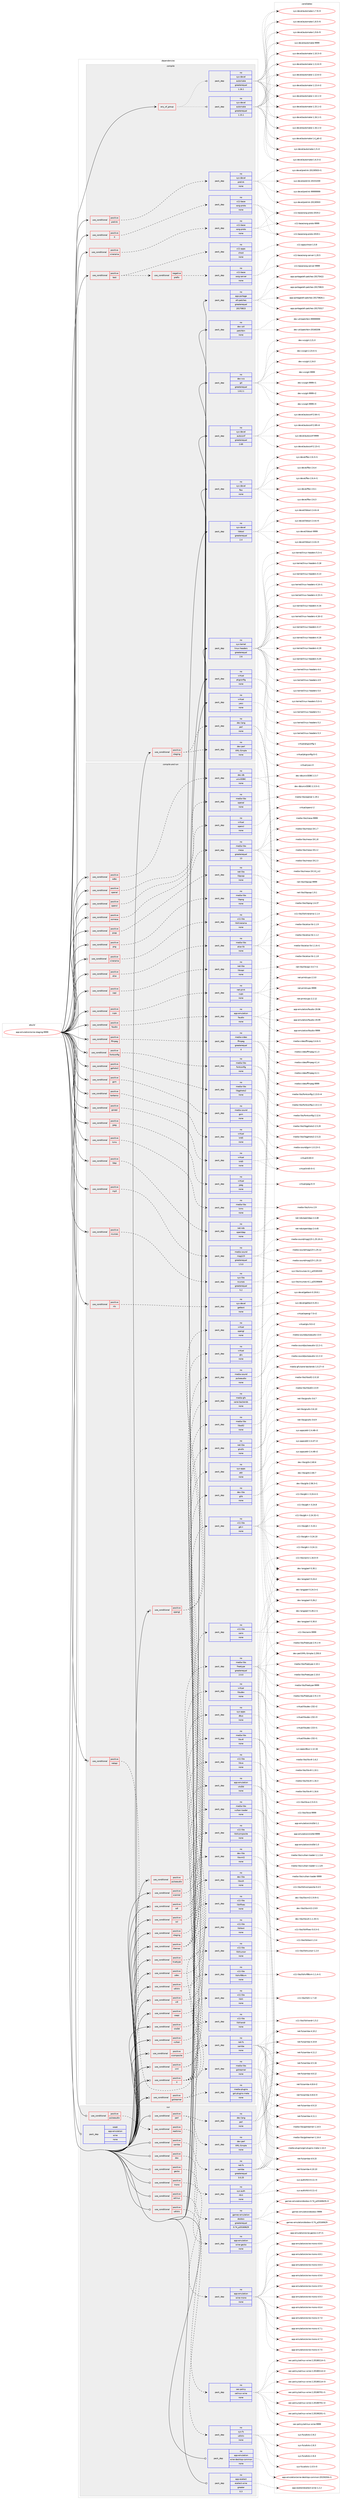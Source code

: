 digraph prolog {

# *************
# Graph options
# *************

newrank=true;
concentrate=true;
compound=true;
graph [rankdir=LR,fontname=Helvetica,fontsize=10,ranksep=1.5];#, ranksep=2.5, nodesep=0.2];
edge  [arrowhead=vee];
node  [fontname=Helvetica,fontsize=10];

# **********
# The ebuild
# **********

subgraph cluster_leftcol {
color=gray;
rank=same;
label=<<i>ebuild</i>>;
id [label="app-emulation/wine-staging-9999", color=red, width=4, href="../app-emulation/wine-staging-9999.svg"];
}

# ****************
# The dependencies
# ****************

subgraph cluster_midcol {
color=gray;
label=<<i>dependencies</i>>;
subgraph cluster_compile {
fillcolor="#eeeeee";
style=filled;
label=<<i>compile</i>>;
subgraph any8556 {
dependency491868 [label=<<TABLE BORDER="0" CELLBORDER="1" CELLSPACING="0" CELLPADDING="4"><TR><TD CELLPADDING="10">any_of_group</TD></TR></TABLE>>, shape=none, color=red];subgraph pack365570 {
dependency491869 [label=<<TABLE BORDER="0" CELLBORDER="1" CELLSPACING="0" CELLPADDING="4" WIDTH="220"><TR><TD ROWSPAN="6" CELLPADDING="30">pack_dep</TD></TR><TR><TD WIDTH="110">no</TD></TR><TR><TD>sys-devel</TD></TR><TR><TD>automake</TD></TR><TR><TD>greaterequal</TD></TR><TR><TD>1.16.1</TD></TR></TABLE>>, shape=none, color=blue];
}
dependency491868:e -> dependency491869:w [weight=20,style="dotted",arrowhead="oinv"];
subgraph pack365571 {
dependency491870 [label=<<TABLE BORDER="0" CELLBORDER="1" CELLSPACING="0" CELLPADDING="4" WIDTH="220"><TR><TD ROWSPAN="6" CELLPADDING="30">pack_dep</TD></TR><TR><TD WIDTH="110">no</TD></TR><TR><TD>sys-devel</TD></TR><TR><TD>automake</TD></TR><TR><TD>greaterequal</TD></TR><TR><TD>1.15.1</TD></TR></TABLE>>, shape=none, color=blue];
}
dependency491868:e -> dependency491870:w [weight=20,style="dotted",arrowhead="oinv"];
}
id:e -> dependency491868:w [weight=20,style="solid",arrowhead="vee"];
subgraph cond117430 {
dependency491871 [label=<<TABLE BORDER="0" CELLBORDER="1" CELLSPACING="0" CELLPADDING="4"><TR><TD ROWSPAN="3" CELLPADDING="10">use_conditional</TD></TR><TR><TD>positive</TD></TR><TR><TD>X</TD></TR></TABLE>>, shape=none, color=red];
subgraph pack365572 {
dependency491872 [label=<<TABLE BORDER="0" CELLBORDER="1" CELLSPACING="0" CELLPADDING="4" WIDTH="220"><TR><TD ROWSPAN="6" CELLPADDING="30">pack_dep</TD></TR><TR><TD WIDTH="110">no</TD></TR><TR><TD>x11-base</TD></TR><TR><TD>xorg-proto</TD></TR><TR><TD>none</TD></TR><TR><TD></TD></TR></TABLE>>, shape=none, color=blue];
}
dependency491871:e -> dependency491872:w [weight=20,style="dashed",arrowhead="vee"];
}
id:e -> dependency491871:w [weight=20,style="solid",arrowhead="vee"];
subgraph cond117431 {
dependency491873 [label=<<TABLE BORDER="0" CELLBORDER="1" CELLSPACING="0" CELLPADDING="4"><TR><TD ROWSPAN="3" CELLPADDING="10">use_conditional</TD></TR><TR><TD>positive</TD></TR><TR><TD>prelink</TD></TR></TABLE>>, shape=none, color=red];
subgraph pack365573 {
dependency491874 [label=<<TABLE BORDER="0" CELLBORDER="1" CELLSPACING="0" CELLPADDING="4" WIDTH="220"><TR><TD ROWSPAN="6" CELLPADDING="30">pack_dep</TD></TR><TR><TD WIDTH="110">no</TD></TR><TR><TD>sys-devel</TD></TR><TR><TD>prelink</TD></TR><TR><TD>none</TD></TR><TR><TD></TD></TR></TABLE>>, shape=none, color=blue];
}
dependency491873:e -> dependency491874:w [weight=20,style="dashed",arrowhead="vee"];
}
id:e -> dependency491873:w [weight=20,style="solid",arrowhead="vee"];
subgraph cond117432 {
dependency491875 [label=<<TABLE BORDER="0" CELLBORDER="1" CELLSPACING="0" CELLPADDING="4"><TR><TD ROWSPAN="3" CELLPADDING="10">use_conditional</TD></TR><TR><TD>positive</TD></TR><TR><TD>staging</TD></TR></TABLE>>, shape=none, color=red];
subgraph pack365574 {
dependency491876 [label=<<TABLE BORDER="0" CELLBORDER="1" CELLSPACING="0" CELLPADDING="4" WIDTH="220"><TR><TD ROWSPAN="6" CELLPADDING="30">pack_dep</TD></TR><TR><TD WIDTH="110">no</TD></TR><TR><TD>dev-lang</TD></TR><TR><TD>perl</TD></TR><TR><TD>none</TD></TR><TR><TD></TD></TR></TABLE>>, shape=none, color=blue];
}
dependency491875:e -> dependency491876:w [weight=20,style="dashed",arrowhead="vee"];
subgraph pack365575 {
dependency491877 [label=<<TABLE BORDER="0" CELLBORDER="1" CELLSPACING="0" CELLPADDING="4" WIDTH="220"><TR><TD ROWSPAN="6" CELLPADDING="30">pack_dep</TD></TR><TR><TD WIDTH="110">no</TD></TR><TR><TD>dev-perl</TD></TR><TR><TD>XML-Simple</TD></TR><TR><TD>none</TD></TR><TR><TD></TD></TR></TABLE>>, shape=none, color=blue];
}
dependency491875:e -> dependency491877:w [weight=20,style="dashed",arrowhead="vee"];
}
id:e -> dependency491875:w [weight=20,style="solid",arrowhead="vee"];
subgraph cond117433 {
dependency491878 [label=<<TABLE BORDER="0" CELLBORDER="1" CELLSPACING="0" CELLPADDING="4"><TR><TD ROWSPAN="3" CELLPADDING="10">use_conditional</TD></TR><TR><TD>positive</TD></TR><TR><TD>test</TD></TR></TABLE>>, shape=none, color=red];
subgraph cond117434 {
dependency491879 [label=<<TABLE BORDER="0" CELLBORDER="1" CELLSPACING="0" CELLPADDING="4"><TR><TD ROWSPAN="3" CELLPADDING="10">use_conditional</TD></TR><TR><TD>negative</TD></TR><TR><TD>prefix</TD></TR></TABLE>>, shape=none, color=red];
subgraph pack365576 {
dependency491880 [label=<<TABLE BORDER="0" CELLBORDER="1" CELLSPACING="0" CELLPADDING="4" WIDTH="220"><TR><TD ROWSPAN="6" CELLPADDING="30">pack_dep</TD></TR><TR><TD WIDTH="110">no</TD></TR><TR><TD>x11-base</TD></TR><TR><TD>xorg-server</TD></TR><TR><TD>none</TD></TR><TR><TD></TD></TR></TABLE>>, shape=none, color=blue];
}
dependency491879:e -> dependency491880:w [weight=20,style="dashed",arrowhead="vee"];
}
dependency491878:e -> dependency491879:w [weight=20,style="dashed",arrowhead="vee"];
subgraph pack365577 {
dependency491881 [label=<<TABLE BORDER="0" CELLBORDER="1" CELLSPACING="0" CELLPADDING="4" WIDTH="220"><TR><TD ROWSPAN="6" CELLPADDING="30">pack_dep</TD></TR><TR><TD WIDTH="110">no</TD></TR><TR><TD>x11-apps</TD></TR><TR><TD>xhost</TD></TR><TR><TD>none</TD></TR><TR><TD></TD></TR></TABLE>>, shape=none, color=blue];
}
dependency491878:e -> dependency491881:w [weight=20,style="dashed",arrowhead="vee"];
}
id:e -> dependency491878:w [weight=20,style="solid",arrowhead="vee"];
subgraph cond117435 {
dependency491882 [label=<<TABLE BORDER="0" CELLBORDER="1" CELLSPACING="0" CELLPADDING="4"><TR><TD ROWSPAN="3" CELLPADDING="10">use_conditional</TD></TR><TR><TD>positive</TD></TR><TR><TD>xinerama</TD></TR></TABLE>>, shape=none, color=red];
subgraph pack365578 {
dependency491883 [label=<<TABLE BORDER="0" CELLBORDER="1" CELLSPACING="0" CELLPADDING="4" WIDTH="220"><TR><TD ROWSPAN="6" CELLPADDING="30">pack_dep</TD></TR><TR><TD WIDTH="110">no</TD></TR><TR><TD>x11-base</TD></TR><TR><TD>xorg-proto</TD></TR><TR><TD>none</TD></TR><TR><TD></TD></TR></TABLE>>, shape=none, color=blue];
}
dependency491882:e -> dependency491883:w [weight=20,style="dashed",arrowhead="vee"];
}
id:e -> dependency491882:w [weight=20,style="solid",arrowhead="vee"];
subgraph pack365579 {
dependency491884 [label=<<TABLE BORDER="0" CELLBORDER="1" CELLSPACING="0" CELLPADDING="4" WIDTH="220"><TR><TD ROWSPAN="6" CELLPADDING="30">pack_dep</TD></TR><TR><TD WIDTH="110">no</TD></TR><TR><TD>app-portage</TD></TR><TR><TD>elt-patches</TD></TR><TR><TD>greaterequal</TD></TR><TR><TD>20170815</TD></TR></TABLE>>, shape=none, color=blue];
}
id:e -> dependency491884:w [weight=20,style="solid",arrowhead="vee"];
subgraph pack365580 {
dependency491885 [label=<<TABLE BORDER="0" CELLBORDER="1" CELLSPACING="0" CELLPADDING="4" WIDTH="220"><TR><TD ROWSPAN="6" CELLPADDING="30">pack_dep</TD></TR><TR><TD WIDTH="110">no</TD></TR><TR><TD>dev-util</TD></TR><TR><TD>patchbin</TD></TR><TR><TD>none</TD></TR><TR><TD></TD></TR></TABLE>>, shape=none, color=blue];
}
id:e -> dependency491885:w [weight=20,style="solid",arrowhead="vee"];
subgraph pack365581 {
dependency491886 [label=<<TABLE BORDER="0" CELLBORDER="1" CELLSPACING="0" CELLPADDING="4" WIDTH="220"><TR><TD ROWSPAN="6" CELLPADDING="30">pack_dep</TD></TR><TR><TD WIDTH="110">no</TD></TR><TR><TD>dev-vcs</TD></TR><TR><TD>git</TD></TR><TR><TD>greaterequal</TD></TR><TR><TD>1.8.2.1</TD></TR></TABLE>>, shape=none, color=blue];
}
id:e -> dependency491886:w [weight=20,style="solid",arrowhead="vee"];
subgraph pack365582 {
dependency491887 [label=<<TABLE BORDER="0" CELLBORDER="1" CELLSPACING="0" CELLPADDING="4" WIDTH="220"><TR><TD ROWSPAN="6" CELLPADDING="30">pack_dep</TD></TR><TR><TD WIDTH="110">no</TD></TR><TR><TD>sys-devel</TD></TR><TR><TD>autoconf</TD></TR><TR><TD>greaterequal</TD></TR><TR><TD>2.69</TD></TR></TABLE>>, shape=none, color=blue];
}
id:e -> dependency491887:w [weight=20,style="solid",arrowhead="vee"];
subgraph pack365583 {
dependency491888 [label=<<TABLE BORDER="0" CELLBORDER="1" CELLSPACING="0" CELLPADDING="4" WIDTH="220"><TR><TD ROWSPAN="6" CELLPADDING="30">pack_dep</TD></TR><TR><TD WIDTH="110">no</TD></TR><TR><TD>sys-devel</TD></TR><TR><TD>flex</TD></TR><TR><TD>none</TD></TR><TR><TD></TD></TR></TABLE>>, shape=none, color=blue];
}
id:e -> dependency491888:w [weight=20,style="solid",arrowhead="vee"];
subgraph pack365584 {
dependency491889 [label=<<TABLE BORDER="0" CELLBORDER="1" CELLSPACING="0" CELLPADDING="4" WIDTH="220"><TR><TD ROWSPAN="6" CELLPADDING="30">pack_dep</TD></TR><TR><TD WIDTH="110">no</TD></TR><TR><TD>sys-devel</TD></TR><TR><TD>libtool</TD></TR><TR><TD>greaterequal</TD></TR><TR><TD>2.4</TD></TR></TABLE>>, shape=none, color=blue];
}
id:e -> dependency491889:w [weight=20,style="solid",arrowhead="vee"];
subgraph pack365585 {
dependency491890 [label=<<TABLE BORDER="0" CELLBORDER="1" CELLSPACING="0" CELLPADDING="4" WIDTH="220"><TR><TD ROWSPAN="6" CELLPADDING="30">pack_dep</TD></TR><TR><TD WIDTH="110">no</TD></TR><TR><TD>sys-kernel</TD></TR><TR><TD>linux-headers</TD></TR><TR><TD>greaterequal</TD></TR><TR><TD>2.6</TD></TR></TABLE>>, shape=none, color=blue];
}
id:e -> dependency491890:w [weight=20,style="solid",arrowhead="vee"];
subgraph pack365586 {
dependency491891 [label=<<TABLE BORDER="0" CELLBORDER="1" CELLSPACING="0" CELLPADDING="4" WIDTH="220"><TR><TD ROWSPAN="6" CELLPADDING="30">pack_dep</TD></TR><TR><TD WIDTH="110">no</TD></TR><TR><TD>virtual</TD></TR><TR><TD>pkgconfig</TD></TR><TR><TD>none</TD></TR><TR><TD></TD></TR></TABLE>>, shape=none, color=blue];
}
id:e -> dependency491891:w [weight=20,style="solid",arrowhead="vee"];
subgraph pack365587 {
dependency491892 [label=<<TABLE BORDER="0" CELLBORDER="1" CELLSPACING="0" CELLPADDING="4" WIDTH="220"><TR><TD ROWSPAN="6" CELLPADDING="30">pack_dep</TD></TR><TR><TD WIDTH="110">no</TD></TR><TR><TD>virtual</TD></TR><TR><TD>yacc</TD></TR><TR><TD>none</TD></TR><TR><TD></TD></TR></TABLE>>, shape=none, color=blue];
}
id:e -> dependency491892:w [weight=20,style="solid",arrowhead="vee"];
}
subgraph cluster_compileandrun {
fillcolor="#eeeeee";
style=filled;
label=<<i>compile and run</i>>;
subgraph cond117436 {
dependency491893 [label=<<TABLE BORDER="0" CELLBORDER="1" CELLSPACING="0" CELLPADDING="4"><TR><TD ROWSPAN="3" CELLPADDING="10">use_conditional</TD></TR><TR><TD>positive</TD></TR><TR><TD>X</TD></TR></TABLE>>, shape=none, color=red];
subgraph pack365588 {
dependency491894 [label=<<TABLE BORDER="0" CELLBORDER="1" CELLSPACING="0" CELLPADDING="4" WIDTH="220"><TR><TD ROWSPAN="6" CELLPADDING="30">pack_dep</TD></TR><TR><TD WIDTH="110">no</TD></TR><TR><TD>x11-libs</TD></TR><TR><TD>libXcursor</TD></TR><TR><TD>none</TD></TR><TR><TD></TD></TR></TABLE>>, shape=none, color=blue];
}
dependency491893:e -> dependency491894:w [weight=20,style="dashed",arrowhead="vee"];
subgraph pack365589 {
dependency491895 [label=<<TABLE BORDER="0" CELLBORDER="1" CELLSPACING="0" CELLPADDING="4" WIDTH="220"><TR><TD ROWSPAN="6" CELLPADDING="30">pack_dep</TD></TR><TR><TD WIDTH="110">no</TD></TR><TR><TD>x11-libs</TD></TR><TR><TD>libXext</TD></TR><TR><TD>none</TD></TR><TR><TD></TD></TR></TABLE>>, shape=none, color=blue];
}
dependency491893:e -> dependency491895:w [weight=20,style="dashed",arrowhead="vee"];
subgraph pack365590 {
dependency491896 [label=<<TABLE BORDER="0" CELLBORDER="1" CELLSPACING="0" CELLPADDING="4" WIDTH="220"><TR><TD ROWSPAN="6" CELLPADDING="30">pack_dep</TD></TR><TR><TD WIDTH="110">no</TD></TR><TR><TD>x11-libs</TD></TR><TR><TD>libXfixes</TD></TR><TR><TD>none</TD></TR><TR><TD></TD></TR></TABLE>>, shape=none, color=blue];
}
dependency491893:e -> dependency491896:w [weight=20,style="dashed",arrowhead="vee"];
subgraph pack365591 {
dependency491897 [label=<<TABLE BORDER="0" CELLBORDER="1" CELLSPACING="0" CELLPADDING="4" WIDTH="220"><TR><TD ROWSPAN="6" CELLPADDING="30">pack_dep</TD></TR><TR><TD WIDTH="110">no</TD></TR><TR><TD>x11-libs</TD></TR><TR><TD>libXrandr</TD></TR><TR><TD>none</TD></TR><TR><TD></TD></TR></TABLE>>, shape=none, color=blue];
}
dependency491893:e -> dependency491897:w [weight=20,style="dashed",arrowhead="vee"];
subgraph pack365592 {
dependency491898 [label=<<TABLE BORDER="0" CELLBORDER="1" CELLSPACING="0" CELLPADDING="4" WIDTH="220"><TR><TD ROWSPAN="6" CELLPADDING="30">pack_dep</TD></TR><TR><TD WIDTH="110">no</TD></TR><TR><TD>x11-libs</TD></TR><TR><TD>libXi</TD></TR><TR><TD>none</TD></TR><TR><TD></TD></TR></TABLE>>, shape=none, color=blue];
}
dependency491893:e -> dependency491898:w [weight=20,style="dashed",arrowhead="vee"];
subgraph pack365593 {
dependency491899 [label=<<TABLE BORDER="0" CELLBORDER="1" CELLSPACING="0" CELLPADDING="4" WIDTH="220"><TR><TD ROWSPAN="6" CELLPADDING="30">pack_dep</TD></TR><TR><TD WIDTH="110">no</TD></TR><TR><TD>x11-libs</TD></TR><TR><TD>libXxf86vm</TD></TR><TR><TD>none</TD></TR><TR><TD></TD></TR></TABLE>>, shape=none, color=blue];
}
dependency491893:e -> dependency491899:w [weight=20,style="dashed",arrowhead="vee"];
}
id:e -> dependency491893:w [weight=20,style="solid",arrowhead="odotvee"];
subgraph cond117437 {
dependency491900 [label=<<TABLE BORDER="0" CELLBORDER="1" CELLSPACING="0" CELLPADDING="4"><TR><TD ROWSPAN="3" CELLPADDING="10">use_conditional</TD></TR><TR><TD>positive</TD></TR><TR><TD>alsa</TD></TR></TABLE>>, shape=none, color=red];
subgraph pack365594 {
dependency491901 [label=<<TABLE BORDER="0" CELLBORDER="1" CELLSPACING="0" CELLPADDING="4" WIDTH="220"><TR><TD ROWSPAN="6" CELLPADDING="30">pack_dep</TD></TR><TR><TD WIDTH="110">no</TD></TR><TR><TD>media-libs</TD></TR><TR><TD>alsa-lib</TD></TR><TR><TD>none</TD></TR><TR><TD></TD></TR></TABLE>>, shape=none, color=blue];
}
dependency491900:e -> dependency491901:w [weight=20,style="dashed",arrowhead="vee"];
}
id:e -> dependency491900:w [weight=20,style="solid",arrowhead="odotvee"];
subgraph cond117438 {
dependency491902 [label=<<TABLE BORDER="0" CELLBORDER="1" CELLSPACING="0" CELLPADDING="4"><TR><TD ROWSPAN="3" CELLPADDING="10">use_conditional</TD></TR><TR><TD>positive</TD></TR><TR><TD>capi</TD></TR></TABLE>>, shape=none, color=red];
subgraph pack365595 {
dependency491903 [label=<<TABLE BORDER="0" CELLBORDER="1" CELLSPACING="0" CELLPADDING="4" WIDTH="220"><TR><TD ROWSPAN="6" CELLPADDING="30">pack_dep</TD></TR><TR><TD WIDTH="110">no</TD></TR><TR><TD>net-libs</TD></TR><TR><TD>libcapi</TD></TR><TR><TD>none</TD></TR><TR><TD></TD></TR></TABLE>>, shape=none, color=blue];
}
dependency491902:e -> dependency491903:w [weight=20,style="dashed",arrowhead="vee"];
}
id:e -> dependency491902:w [weight=20,style="solid",arrowhead="odotvee"];
subgraph cond117439 {
dependency491904 [label=<<TABLE BORDER="0" CELLBORDER="1" CELLSPACING="0" CELLPADDING="4"><TR><TD ROWSPAN="3" CELLPADDING="10">use_conditional</TD></TR><TR><TD>positive</TD></TR><TR><TD>cups</TD></TR></TABLE>>, shape=none, color=red];
subgraph pack365596 {
dependency491905 [label=<<TABLE BORDER="0" CELLBORDER="1" CELLSPACING="0" CELLPADDING="4" WIDTH="220"><TR><TD ROWSPAN="6" CELLPADDING="30">pack_dep</TD></TR><TR><TD WIDTH="110">no</TD></TR><TR><TD>net-print</TD></TR><TR><TD>cups</TD></TR><TR><TD>none</TD></TR><TR><TD></TD></TR></TABLE>>, shape=none, color=blue];
}
dependency491904:e -> dependency491905:w [weight=20,style="dashed",arrowhead="vee"];
}
id:e -> dependency491904:w [weight=20,style="solid",arrowhead="odotvee"];
subgraph cond117440 {
dependency491906 [label=<<TABLE BORDER="0" CELLBORDER="1" CELLSPACING="0" CELLPADDING="4"><TR><TD ROWSPAN="3" CELLPADDING="10">use_conditional</TD></TR><TR><TD>positive</TD></TR><TR><TD>faudio</TD></TR></TABLE>>, shape=none, color=red];
subgraph pack365597 {
dependency491907 [label=<<TABLE BORDER="0" CELLBORDER="1" CELLSPACING="0" CELLPADDING="4" WIDTH="220"><TR><TD ROWSPAN="6" CELLPADDING="30">pack_dep</TD></TR><TR><TD WIDTH="110">no</TD></TR><TR><TD>app-emulation</TD></TR><TR><TD>faudio</TD></TR><TR><TD>none</TD></TR><TR><TD></TD></TR></TABLE>>, shape=none, color=blue];
}
dependency491906:e -> dependency491907:w [weight=20,style="dashed",arrowhead="vee"];
}
id:e -> dependency491906:w [weight=20,style="solid",arrowhead="odotvee"];
subgraph cond117441 {
dependency491908 [label=<<TABLE BORDER="0" CELLBORDER="1" CELLSPACING="0" CELLPADDING="4"><TR><TD ROWSPAN="3" CELLPADDING="10">use_conditional</TD></TR><TR><TD>positive</TD></TR><TR><TD>ffmpeg</TD></TR></TABLE>>, shape=none, color=red];
subgraph pack365598 {
dependency491909 [label=<<TABLE BORDER="0" CELLBORDER="1" CELLSPACING="0" CELLPADDING="4" WIDTH="220"><TR><TD ROWSPAN="6" CELLPADDING="30">pack_dep</TD></TR><TR><TD WIDTH="110">no</TD></TR><TR><TD>media-video</TD></TR><TR><TD>ffmpeg</TD></TR><TR><TD>greaterequal</TD></TR><TR><TD>4</TD></TR></TABLE>>, shape=none, color=blue];
}
dependency491908:e -> dependency491909:w [weight=20,style="dashed",arrowhead="vee"];
}
id:e -> dependency491908:w [weight=20,style="solid",arrowhead="odotvee"];
subgraph cond117442 {
dependency491910 [label=<<TABLE BORDER="0" CELLBORDER="1" CELLSPACING="0" CELLPADDING="4"><TR><TD ROWSPAN="3" CELLPADDING="10">use_conditional</TD></TR><TR><TD>positive</TD></TR><TR><TD>fontconfig</TD></TR></TABLE>>, shape=none, color=red];
subgraph pack365599 {
dependency491911 [label=<<TABLE BORDER="0" CELLBORDER="1" CELLSPACING="0" CELLPADDING="4" WIDTH="220"><TR><TD ROWSPAN="6" CELLPADDING="30">pack_dep</TD></TR><TR><TD WIDTH="110">no</TD></TR><TR><TD>media-libs</TD></TR><TR><TD>fontconfig</TD></TR><TR><TD>none</TD></TR><TR><TD></TD></TR></TABLE>>, shape=none, color=blue];
}
dependency491910:e -> dependency491911:w [weight=20,style="dashed",arrowhead="vee"];
}
id:e -> dependency491910:w [weight=20,style="solid",arrowhead="odotvee"];
subgraph cond117443 {
dependency491912 [label=<<TABLE BORDER="0" CELLBORDER="1" CELLSPACING="0" CELLPADDING="4"><TR><TD ROWSPAN="3" CELLPADDING="10">use_conditional</TD></TR><TR><TD>positive</TD></TR><TR><TD>gphoto2</TD></TR></TABLE>>, shape=none, color=red];
subgraph pack365600 {
dependency491913 [label=<<TABLE BORDER="0" CELLBORDER="1" CELLSPACING="0" CELLPADDING="4" WIDTH="220"><TR><TD ROWSPAN="6" CELLPADDING="30">pack_dep</TD></TR><TR><TD WIDTH="110">no</TD></TR><TR><TD>media-libs</TD></TR><TR><TD>libgphoto2</TD></TR><TR><TD>none</TD></TR><TR><TD></TD></TR></TABLE>>, shape=none, color=blue];
}
dependency491912:e -> dependency491913:w [weight=20,style="dashed",arrowhead="vee"];
}
id:e -> dependency491912:w [weight=20,style="solid",arrowhead="odotvee"];
subgraph cond117444 {
dependency491914 [label=<<TABLE BORDER="0" CELLBORDER="1" CELLSPACING="0" CELLPADDING="4"><TR><TD ROWSPAN="3" CELLPADDING="10">use_conditional</TD></TR><TR><TD>positive</TD></TR><TR><TD>gsm</TD></TR></TABLE>>, shape=none, color=red];
subgraph pack365601 {
dependency491915 [label=<<TABLE BORDER="0" CELLBORDER="1" CELLSPACING="0" CELLPADDING="4" WIDTH="220"><TR><TD ROWSPAN="6" CELLPADDING="30">pack_dep</TD></TR><TR><TD WIDTH="110">no</TD></TR><TR><TD>media-sound</TD></TR><TR><TD>gsm</TD></TR><TR><TD>none</TD></TR><TR><TD></TD></TR></TABLE>>, shape=none, color=blue];
}
dependency491914:e -> dependency491915:w [weight=20,style="dashed",arrowhead="vee"];
}
id:e -> dependency491914:w [weight=20,style="solid",arrowhead="odotvee"];
subgraph cond117445 {
dependency491916 [label=<<TABLE BORDER="0" CELLBORDER="1" CELLSPACING="0" CELLPADDING="4"><TR><TD ROWSPAN="3" CELLPADDING="10">use_conditional</TD></TR><TR><TD>positive</TD></TR><TR><TD>gssapi</TD></TR></TABLE>>, shape=none, color=red];
subgraph pack365602 {
dependency491917 [label=<<TABLE BORDER="0" CELLBORDER="1" CELLSPACING="0" CELLPADDING="4" WIDTH="220"><TR><TD ROWSPAN="6" CELLPADDING="30">pack_dep</TD></TR><TR><TD WIDTH="110">no</TD></TR><TR><TD>virtual</TD></TR><TR><TD>krb5</TD></TR><TR><TD>none</TD></TR><TR><TD></TD></TR></TABLE>>, shape=none, color=blue];
}
dependency491916:e -> dependency491917:w [weight=20,style="dashed",arrowhead="vee"];
}
id:e -> dependency491916:w [weight=20,style="solid",arrowhead="odotvee"];
subgraph cond117446 {
dependency491918 [label=<<TABLE BORDER="0" CELLBORDER="1" CELLSPACING="0" CELLPADDING="4"><TR><TD ROWSPAN="3" CELLPADDING="10">use_conditional</TD></TR><TR><TD>positive</TD></TR><TR><TD>gstreamer</TD></TR></TABLE>>, shape=none, color=red];
subgraph pack365603 {
dependency491919 [label=<<TABLE BORDER="0" CELLBORDER="1" CELLSPACING="0" CELLPADDING="4" WIDTH="220"><TR><TD ROWSPAN="6" CELLPADDING="30">pack_dep</TD></TR><TR><TD WIDTH="110">no</TD></TR><TR><TD>media-libs</TD></TR><TR><TD>gstreamer</TD></TR><TR><TD>none</TD></TR><TR><TD></TD></TR></TABLE>>, shape=none, color=blue];
}
dependency491918:e -> dependency491919:w [weight=20,style="dashed",arrowhead="vee"];
subgraph pack365604 {
dependency491920 [label=<<TABLE BORDER="0" CELLBORDER="1" CELLSPACING="0" CELLPADDING="4" WIDTH="220"><TR><TD ROWSPAN="6" CELLPADDING="30">pack_dep</TD></TR><TR><TD WIDTH="110">no</TD></TR><TR><TD>media-plugins</TD></TR><TR><TD>gst-plugins-meta</TD></TR><TR><TD>none</TD></TR><TR><TD></TD></TR></TABLE>>, shape=none, color=blue];
}
dependency491918:e -> dependency491920:w [weight=20,style="dashed",arrowhead="vee"];
}
id:e -> dependency491918:w [weight=20,style="solid",arrowhead="odotvee"];
subgraph cond117447 {
dependency491921 [label=<<TABLE BORDER="0" CELLBORDER="1" CELLSPACING="0" CELLPADDING="4"><TR><TD ROWSPAN="3" CELLPADDING="10">use_conditional</TD></TR><TR><TD>positive</TD></TR><TR><TD>jpeg</TD></TR></TABLE>>, shape=none, color=red];
subgraph pack365605 {
dependency491922 [label=<<TABLE BORDER="0" CELLBORDER="1" CELLSPACING="0" CELLPADDING="4" WIDTH="220"><TR><TD ROWSPAN="6" CELLPADDING="30">pack_dep</TD></TR><TR><TD WIDTH="110">no</TD></TR><TR><TD>virtual</TD></TR><TR><TD>jpeg</TD></TR><TR><TD>none</TD></TR><TR><TD></TD></TR></TABLE>>, shape=none, color=blue];
}
dependency491921:e -> dependency491922:w [weight=20,style="dashed",arrowhead="vee"];
}
id:e -> dependency491921:w [weight=20,style="solid",arrowhead="odotvee"];
subgraph cond117448 {
dependency491923 [label=<<TABLE BORDER="0" CELLBORDER="1" CELLSPACING="0" CELLPADDING="4"><TR><TD ROWSPAN="3" CELLPADDING="10">use_conditional</TD></TR><TR><TD>positive</TD></TR><TR><TD>kerberos</TD></TR></TABLE>>, shape=none, color=red];
subgraph pack365606 {
dependency491924 [label=<<TABLE BORDER="0" CELLBORDER="1" CELLSPACING="0" CELLPADDING="4" WIDTH="220"><TR><TD ROWSPAN="6" CELLPADDING="30">pack_dep</TD></TR><TR><TD WIDTH="110">no</TD></TR><TR><TD>virtual</TD></TR><TR><TD>krb5</TD></TR><TR><TD>none</TD></TR><TR><TD></TD></TR></TABLE>>, shape=none, color=blue];
}
dependency491923:e -> dependency491924:w [weight=20,style="dashed",arrowhead="vee"];
}
id:e -> dependency491923:w [weight=20,style="solid",arrowhead="odotvee"];
subgraph cond117449 {
dependency491925 [label=<<TABLE BORDER="0" CELLBORDER="1" CELLSPACING="0" CELLPADDING="4"><TR><TD ROWSPAN="3" CELLPADDING="10">use_conditional</TD></TR><TR><TD>positive</TD></TR><TR><TD>lcms</TD></TR></TABLE>>, shape=none, color=red];
subgraph pack365607 {
dependency491926 [label=<<TABLE BORDER="0" CELLBORDER="1" CELLSPACING="0" CELLPADDING="4" WIDTH="220"><TR><TD ROWSPAN="6" CELLPADDING="30">pack_dep</TD></TR><TR><TD WIDTH="110">no</TD></TR><TR><TD>media-libs</TD></TR><TR><TD>lcms</TD></TR><TR><TD>none</TD></TR><TR><TD></TD></TR></TABLE>>, shape=none, color=blue];
}
dependency491925:e -> dependency491926:w [weight=20,style="dashed",arrowhead="vee"];
}
id:e -> dependency491925:w [weight=20,style="solid",arrowhead="odotvee"];
subgraph cond117450 {
dependency491927 [label=<<TABLE BORDER="0" CELLBORDER="1" CELLSPACING="0" CELLPADDING="4"><TR><TD ROWSPAN="3" CELLPADDING="10">use_conditional</TD></TR><TR><TD>positive</TD></TR><TR><TD>ldap</TD></TR></TABLE>>, shape=none, color=red];
subgraph pack365608 {
dependency491928 [label=<<TABLE BORDER="0" CELLBORDER="1" CELLSPACING="0" CELLPADDING="4" WIDTH="220"><TR><TD ROWSPAN="6" CELLPADDING="30">pack_dep</TD></TR><TR><TD WIDTH="110">no</TD></TR><TR><TD>net-nds</TD></TR><TR><TD>openldap</TD></TR><TR><TD>none</TD></TR><TR><TD></TD></TR></TABLE>>, shape=none, color=blue];
}
dependency491927:e -> dependency491928:w [weight=20,style="dashed",arrowhead="vee"];
}
id:e -> dependency491927:w [weight=20,style="solid",arrowhead="odotvee"];
subgraph cond117451 {
dependency491929 [label=<<TABLE BORDER="0" CELLBORDER="1" CELLSPACING="0" CELLPADDING="4"><TR><TD ROWSPAN="3" CELLPADDING="10">use_conditional</TD></TR><TR><TD>positive</TD></TR><TR><TD>mp3</TD></TR></TABLE>>, shape=none, color=red];
subgraph pack365609 {
dependency491930 [label=<<TABLE BORDER="0" CELLBORDER="1" CELLSPACING="0" CELLPADDING="4" WIDTH="220"><TR><TD ROWSPAN="6" CELLPADDING="30">pack_dep</TD></TR><TR><TD WIDTH="110">no</TD></TR><TR><TD>media-sound</TD></TR><TR><TD>mpg123</TD></TR><TR><TD>greaterequal</TD></TR><TR><TD>1.5.0</TD></TR></TABLE>>, shape=none, color=blue];
}
dependency491929:e -> dependency491930:w [weight=20,style="dashed",arrowhead="vee"];
}
id:e -> dependency491929:w [weight=20,style="solid",arrowhead="odotvee"];
subgraph cond117452 {
dependency491931 [label=<<TABLE BORDER="0" CELLBORDER="1" CELLSPACING="0" CELLPADDING="4"><TR><TD ROWSPAN="3" CELLPADDING="10">use_conditional</TD></TR><TR><TD>positive</TD></TR><TR><TD>ncurses</TD></TR></TABLE>>, shape=none, color=red];
subgraph pack365610 {
dependency491932 [label=<<TABLE BORDER="0" CELLBORDER="1" CELLSPACING="0" CELLPADDING="4" WIDTH="220"><TR><TD ROWSPAN="6" CELLPADDING="30">pack_dep</TD></TR><TR><TD WIDTH="110">no</TD></TR><TR><TD>sys-libs</TD></TR><TR><TD>ncurses</TD></TR><TR><TD>greaterequal</TD></TR><TR><TD>5.2</TD></TR></TABLE>>, shape=none, color=blue];
}
dependency491931:e -> dependency491932:w [weight=20,style="dashed",arrowhead="vee"];
}
id:e -> dependency491931:w [weight=20,style="solid",arrowhead="odotvee"];
subgraph cond117453 {
dependency491933 [label=<<TABLE BORDER="0" CELLBORDER="1" CELLSPACING="0" CELLPADDING="4"><TR><TD ROWSPAN="3" CELLPADDING="10">use_conditional</TD></TR><TR><TD>positive</TD></TR><TR><TD>netapi</TD></TR></TABLE>>, shape=none, color=red];
subgraph pack365611 {
dependency491934 [label=<<TABLE BORDER="0" CELLBORDER="1" CELLSPACING="0" CELLPADDING="4" WIDTH="220"><TR><TD ROWSPAN="6" CELLPADDING="30">pack_dep</TD></TR><TR><TD WIDTH="110">no</TD></TR><TR><TD>net-fs</TD></TR><TR><TD>samba</TD></TR><TR><TD>none</TD></TR><TR><TD></TD></TR></TABLE>>, shape=none, color=blue];
}
dependency491933:e -> dependency491934:w [weight=20,style="dashed",arrowhead="vee"];
}
id:e -> dependency491933:w [weight=20,style="solid",arrowhead="odotvee"];
subgraph cond117454 {
dependency491935 [label=<<TABLE BORDER="0" CELLBORDER="1" CELLSPACING="0" CELLPADDING="4"><TR><TD ROWSPAN="3" CELLPADDING="10">use_conditional</TD></TR><TR><TD>positive</TD></TR><TR><TD>nls</TD></TR></TABLE>>, shape=none, color=red];
subgraph pack365612 {
dependency491936 [label=<<TABLE BORDER="0" CELLBORDER="1" CELLSPACING="0" CELLPADDING="4" WIDTH="220"><TR><TD ROWSPAN="6" CELLPADDING="30">pack_dep</TD></TR><TR><TD WIDTH="110">no</TD></TR><TR><TD>sys-devel</TD></TR><TR><TD>gettext</TD></TR><TR><TD>none</TD></TR><TR><TD></TD></TR></TABLE>>, shape=none, color=blue];
}
dependency491935:e -> dependency491936:w [weight=20,style="dashed",arrowhead="vee"];
}
id:e -> dependency491935:w [weight=20,style="solid",arrowhead="odotvee"];
subgraph cond117455 {
dependency491937 [label=<<TABLE BORDER="0" CELLBORDER="1" CELLSPACING="0" CELLPADDING="4"><TR><TD ROWSPAN="3" CELLPADDING="10">use_conditional</TD></TR><TR><TD>positive</TD></TR><TR><TD>odbc</TD></TR></TABLE>>, shape=none, color=red];
subgraph pack365613 {
dependency491938 [label=<<TABLE BORDER="0" CELLBORDER="1" CELLSPACING="0" CELLPADDING="4" WIDTH="220"><TR><TD ROWSPAN="6" CELLPADDING="30">pack_dep</TD></TR><TR><TD WIDTH="110">no</TD></TR><TR><TD>dev-db</TD></TR><TR><TD>unixODBC</TD></TR><TR><TD>none</TD></TR><TR><TD></TD></TR></TABLE>>, shape=none, color=blue];
}
dependency491937:e -> dependency491938:w [weight=20,style="dashed",arrowhead="vee"];
}
id:e -> dependency491937:w [weight=20,style="solid",arrowhead="odotvee"];
subgraph cond117456 {
dependency491939 [label=<<TABLE BORDER="0" CELLBORDER="1" CELLSPACING="0" CELLPADDING="4"><TR><TD ROWSPAN="3" CELLPADDING="10">use_conditional</TD></TR><TR><TD>positive</TD></TR><TR><TD>openal</TD></TR></TABLE>>, shape=none, color=red];
subgraph pack365614 {
dependency491940 [label=<<TABLE BORDER="0" CELLBORDER="1" CELLSPACING="0" CELLPADDING="4" WIDTH="220"><TR><TD ROWSPAN="6" CELLPADDING="30">pack_dep</TD></TR><TR><TD WIDTH="110">no</TD></TR><TR><TD>media-libs</TD></TR><TR><TD>openal</TD></TR><TR><TD>none</TD></TR><TR><TD></TD></TR></TABLE>>, shape=none, color=blue];
}
dependency491939:e -> dependency491940:w [weight=20,style="dashed",arrowhead="vee"];
}
id:e -> dependency491939:w [weight=20,style="solid",arrowhead="odotvee"];
subgraph cond117457 {
dependency491941 [label=<<TABLE BORDER="0" CELLBORDER="1" CELLSPACING="0" CELLPADDING="4"><TR><TD ROWSPAN="3" CELLPADDING="10">use_conditional</TD></TR><TR><TD>positive</TD></TR><TR><TD>opencl</TD></TR></TABLE>>, shape=none, color=red];
subgraph pack365615 {
dependency491942 [label=<<TABLE BORDER="0" CELLBORDER="1" CELLSPACING="0" CELLPADDING="4" WIDTH="220"><TR><TD ROWSPAN="6" CELLPADDING="30">pack_dep</TD></TR><TR><TD WIDTH="110">no</TD></TR><TR><TD>virtual</TD></TR><TR><TD>opencl</TD></TR><TR><TD>none</TD></TR><TR><TD></TD></TR></TABLE>>, shape=none, color=blue];
}
dependency491941:e -> dependency491942:w [weight=20,style="dashed",arrowhead="vee"];
}
id:e -> dependency491941:w [weight=20,style="solid",arrowhead="odotvee"];
subgraph cond117458 {
dependency491943 [label=<<TABLE BORDER="0" CELLBORDER="1" CELLSPACING="0" CELLPADDING="4"><TR><TD ROWSPAN="3" CELLPADDING="10">use_conditional</TD></TR><TR><TD>positive</TD></TR><TR><TD>opengl</TD></TR></TABLE>>, shape=none, color=red];
subgraph pack365616 {
dependency491944 [label=<<TABLE BORDER="0" CELLBORDER="1" CELLSPACING="0" CELLPADDING="4" WIDTH="220"><TR><TD ROWSPAN="6" CELLPADDING="30">pack_dep</TD></TR><TR><TD WIDTH="110">no</TD></TR><TR><TD>virtual</TD></TR><TR><TD>glu</TD></TR><TR><TD>none</TD></TR><TR><TD></TD></TR></TABLE>>, shape=none, color=blue];
}
dependency491943:e -> dependency491944:w [weight=20,style="dashed",arrowhead="vee"];
subgraph pack365617 {
dependency491945 [label=<<TABLE BORDER="0" CELLBORDER="1" CELLSPACING="0" CELLPADDING="4" WIDTH="220"><TR><TD ROWSPAN="6" CELLPADDING="30">pack_dep</TD></TR><TR><TD WIDTH="110">no</TD></TR><TR><TD>virtual</TD></TR><TR><TD>opengl</TD></TR><TR><TD>none</TD></TR><TR><TD></TD></TR></TABLE>>, shape=none, color=blue];
}
dependency491943:e -> dependency491945:w [weight=20,style="dashed",arrowhead="vee"];
}
id:e -> dependency491943:w [weight=20,style="solid",arrowhead="odotvee"];
subgraph cond117459 {
dependency491946 [label=<<TABLE BORDER="0" CELLBORDER="1" CELLSPACING="0" CELLPADDING="4"><TR><TD ROWSPAN="3" CELLPADDING="10">use_conditional</TD></TR><TR><TD>positive</TD></TR><TR><TD>osmesa</TD></TR></TABLE>>, shape=none, color=red];
subgraph pack365618 {
dependency491947 [label=<<TABLE BORDER="0" CELLBORDER="1" CELLSPACING="0" CELLPADDING="4" WIDTH="220"><TR><TD ROWSPAN="6" CELLPADDING="30">pack_dep</TD></TR><TR><TD WIDTH="110">no</TD></TR><TR><TD>media-libs</TD></TR><TR><TD>mesa</TD></TR><TR><TD>greaterequal</TD></TR><TR><TD>13</TD></TR></TABLE>>, shape=none, color=blue];
}
dependency491946:e -> dependency491947:w [weight=20,style="dashed",arrowhead="vee"];
}
id:e -> dependency491946:w [weight=20,style="solid",arrowhead="odotvee"];
subgraph cond117460 {
dependency491948 [label=<<TABLE BORDER="0" CELLBORDER="1" CELLSPACING="0" CELLPADDING="4"><TR><TD ROWSPAN="3" CELLPADDING="10">use_conditional</TD></TR><TR><TD>positive</TD></TR><TR><TD>pcap</TD></TR></TABLE>>, shape=none, color=red];
subgraph pack365619 {
dependency491949 [label=<<TABLE BORDER="0" CELLBORDER="1" CELLSPACING="0" CELLPADDING="4" WIDTH="220"><TR><TD ROWSPAN="6" CELLPADDING="30">pack_dep</TD></TR><TR><TD WIDTH="110">no</TD></TR><TR><TD>net-libs</TD></TR><TR><TD>libpcap</TD></TR><TR><TD>none</TD></TR><TR><TD></TD></TR></TABLE>>, shape=none, color=blue];
}
dependency491948:e -> dependency491949:w [weight=20,style="dashed",arrowhead="vee"];
}
id:e -> dependency491948:w [weight=20,style="solid",arrowhead="odotvee"];
subgraph cond117461 {
dependency491950 [label=<<TABLE BORDER="0" CELLBORDER="1" CELLSPACING="0" CELLPADDING="4"><TR><TD ROWSPAN="3" CELLPADDING="10">use_conditional</TD></TR><TR><TD>positive</TD></TR><TR><TD>png</TD></TR></TABLE>>, shape=none, color=red];
subgraph pack365620 {
dependency491951 [label=<<TABLE BORDER="0" CELLBORDER="1" CELLSPACING="0" CELLPADDING="4" WIDTH="220"><TR><TD ROWSPAN="6" CELLPADDING="30">pack_dep</TD></TR><TR><TD WIDTH="110">no</TD></TR><TR><TD>media-libs</TD></TR><TR><TD>libpng</TD></TR><TR><TD>none</TD></TR><TR><TD></TD></TR></TABLE>>, shape=none, color=blue];
}
dependency491950:e -> dependency491951:w [weight=20,style="dashed",arrowhead="vee"];
}
id:e -> dependency491950:w [weight=20,style="solid",arrowhead="odotvee"];
subgraph cond117462 {
dependency491952 [label=<<TABLE BORDER="0" CELLBORDER="1" CELLSPACING="0" CELLPADDING="4"><TR><TD ROWSPAN="3" CELLPADDING="10">use_conditional</TD></TR><TR><TD>positive</TD></TR><TR><TD>pulseaudio</TD></TR></TABLE>>, shape=none, color=red];
subgraph pack365621 {
dependency491953 [label=<<TABLE BORDER="0" CELLBORDER="1" CELLSPACING="0" CELLPADDING="4" WIDTH="220"><TR><TD ROWSPAN="6" CELLPADDING="30">pack_dep</TD></TR><TR><TD WIDTH="110">no</TD></TR><TR><TD>media-sound</TD></TR><TR><TD>pulseaudio</TD></TR><TR><TD>none</TD></TR><TR><TD></TD></TR></TABLE>>, shape=none, color=blue];
}
dependency491952:e -> dependency491953:w [weight=20,style="dashed",arrowhead="vee"];
}
id:e -> dependency491952:w [weight=20,style="solid",arrowhead="odotvee"];
subgraph cond117463 {
dependency491954 [label=<<TABLE BORDER="0" CELLBORDER="1" CELLSPACING="0" CELLPADDING="4"><TR><TD ROWSPAN="3" CELLPADDING="10">use_conditional</TD></TR><TR><TD>positive</TD></TR><TR><TD>scanner</TD></TR></TABLE>>, shape=none, color=red];
subgraph pack365622 {
dependency491955 [label=<<TABLE BORDER="0" CELLBORDER="1" CELLSPACING="0" CELLPADDING="4" WIDTH="220"><TR><TD ROWSPAN="6" CELLPADDING="30">pack_dep</TD></TR><TR><TD WIDTH="110">no</TD></TR><TR><TD>media-gfx</TD></TR><TR><TD>sane-backends</TD></TR><TR><TD>none</TD></TR><TR><TD></TD></TR></TABLE>>, shape=none, color=blue];
}
dependency491954:e -> dependency491955:w [weight=20,style="dashed",arrowhead="vee"];
}
id:e -> dependency491954:w [weight=20,style="solid",arrowhead="odotvee"];
subgraph cond117464 {
dependency491956 [label=<<TABLE BORDER="0" CELLBORDER="1" CELLSPACING="0" CELLPADDING="4"><TR><TD ROWSPAN="3" CELLPADDING="10">use_conditional</TD></TR><TR><TD>positive</TD></TR><TR><TD>sdl</TD></TR></TABLE>>, shape=none, color=red];
subgraph pack365623 {
dependency491957 [label=<<TABLE BORDER="0" CELLBORDER="1" CELLSPACING="0" CELLPADDING="4" WIDTH="220"><TR><TD ROWSPAN="6" CELLPADDING="30">pack_dep</TD></TR><TR><TD WIDTH="110">no</TD></TR><TR><TD>media-libs</TD></TR><TR><TD>libsdl2</TD></TR><TR><TD>none</TD></TR><TR><TD></TD></TR></TABLE>>, shape=none, color=blue];
}
dependency491956:e -> dependency491957:w [weight=20,style="dashed",arrowhead="vee"];
}
id:e -> dependency491956:w [weight=20,style="solid",arrowhead="odotvee"];
subgraph cond117465 {
dependency491958 [label=<<TABLE BORDER="0" CELLBORDER="1" CELLSPACING="0" CELLPADDING="4"><TR><TD ROWSPAN="3" CELLPADDING="10">use_conditional</TD></TR><TR><TD>positive</TD></TR><TR><TD>ssl</TD></TR></TABLE>>, shape=none, color=red];
subgraph pack365624 {
dependency491959 [label=<<TABLE BORDER="0" CELLBORDER="1" CELLSPACING="0" CELLPADDING="4" WIDTH="220"><TR><TD ROWSPAN="6" CELLPADDING="30">pack_dep</TD></TR><TR><TD WIDTH="110">no</TD></TR><TR><TD>net-libs</TD></TR><TR><TD>gnutls</TD></TR><TR><TD>none</TD></TR><TR><TD></TD></TR></TABLE>>, shape=none, color=blue];
}
dependency491958:e -> dependency491959:w [weight=20,style="dashed",arrowhead="vee"];
}
id:e -> dependency491958:w [weight=20,style="solid",arrowhead="odotvee"];
subgraph cond117466 {
dependency491960 [label=<<TABLE BORDER="0" CELLBORDER="1" CELLSPACING="0" CELLPADDING="4"><TR><TD ROWSPAN="3" CELLPADDING="10">use_conditional</TD></TR><TR><TD>positive</TD></TR><TR><TD>staging</TD></TR></TABLE>>, shape=none, color=red];
subgraph pack365625 {
dependency491961 [label=<<TABLE BORDER="0" CELLBORDER="1" CELLSPACING="0" CELLPADDING="4" WIDTH="220"><TR><TD ROWSPAN="6" CELLPADDING="30">pack_dep</TD></TR><TR><TD WIDTH="110">no</TD></TR><TR><TD>sys-apps</TD></TR><TR><TD>attr</TD></TR><TR><TD>none</TD></TR><TR><TD></TD></TR></TABLE>>, shape=none, color=blue];
}
dependency491960:e -> dependency491961:w [weight=20,style="dashed",arrowhead="vee"];
}
id:e -> dependency491960:w [weight=20,style="solid",arrowhead="odotvee"];
subgraph cond117467 {
dependency491962 [label=<<TABLE BORDER="0" CELLBORDER="1" CELLSPACING="0" CELLPADDING="4"><TR><TD ROWSPAN="3" CELLPADDING="10">use_conditional</TD></TR><TR><TD>positive</TD></TR><TR><TD>themes</TD></TR></TABLE>>, shape=none, color=red];
subgraph pack365626 {
dependency491963 [label=<<TABLE BORDER="0" CELLBORDER="1" CELLSPACING="0" CELLPADDING="4" WIDTH="220"><TR><TD ROWSPAN="6" CELLPADDING="30">pack_dep</TD></TR><TR><TD WIDTH="110">no</TD></TR><TR><TD>dev-libs</TD></TR><TR><TD>glib</TD></TR><TR><TD>none</TD></TR><TR><TD></TD></TR></TABLE>>, shape=none, color=blue];
}
dependency491962:e -> dependency491963:w [weight=20,style="dashed",arrowhead="vee"];
subgraph pack365627 {
dependency491964 [label=<<TABLE BORDER="0" CELLBORDER="1" CELLSPACING="0" CELLPADDING="4" WIDTH="220"><TR><TD ROWSPAN="6" CELLPADDING="30">pack_dep</TD></TR><TR><TD WIDTH="110">no</TD></TR><TR><TD>x11-libs</TD></TR><TR><TD>cairo</TD></TR><TR><TD>none</TD></TR><TR><TD></TD></TR></TABLE>>, shape=none, color=blue];
}
dependency491962:e -> dependency491964:w [weight=20,style="dashed",arrowhead="vee"];
subgraph pack365628 {
dependency491965 [label=<<TABLE BORDER="0" CELLBORDER="1" CELLSPACING="0" CELLPADDING="4" WIDTH="220"><TR><TD ROWSPAN="6" CELLPADDING="30">pack_dep</TD></TR><TR><TD WIDTH="110">no</TD></TR><TR><TD>x11-libs</TD></TR><TR><TD>gtk+</TD></TR><TR><TD>none</TD></TR><TR><TD></TD></TR></TABLE>>, shape=none, color=blue];
}
dependency491962:e -> dependency491965:w [weight=20,style="dashed",arrowhead="vee"];
}
id:e -> dependency491962:w [weight=20,style="solid",arrowhead="odotvee"];
subgraph cond117468 {
dependency491966 [label=<<TABLE BORDER="0" CELLBORDER="1" CELLSPACING="0" CELLPADDING="4"><TR><TD ROWSPAN="3" CELLPADDING="10">use_conditional</TD></TR><TR><TD>positive</TD></TR><TR><TD>truetype</TD></TR></TABLE>>, shape=none, color=red];
subgraph pack365629 {
dependency491967 [label=<<TABLE BORDER="0" CELLBORDER="1" CELLSPACING="0" CELLPADDING="4" WIDTH="220"><TR><TD ROWSPAN="6" CELLPADDING="30">pack_dep</TD></TR><TR><TD WIDTH="110">no</TD></TR><TR><TD>media-libs</TD></TR><TR><TD>freetype</TD></TR><TR><TD>greaterequal</TD></TR><TR><TD>2.0.0</TD></TR></TABLE>>, shape=none, color=blue];
}
dependency491966:e -> dependency491967:w [weight=20,style="dashed",arrowhead="vee"];
}
id:e -> dependency491966:w [weight=20,style="solid",arrowhead="odotvee"];
subgraph cond117469 {
dependency491968 [label=<<TABLE BORDER="0" CELLBORDER="1" CELLSPACING="0" CELLPADDING="4"><TR><TD ROWSPAN="3" CELLPADDING="10">use_conditional</TD></TR><TR><TD>positive</TD></TR><TR><TD>udev</TD></TR></TABLE>>, shape=none, color=red];
subgraph pack365630 {
dependency491969 [label=<<TABLE BORDER="0" CELLBORDER="1" CELLSPACING="0" CELLPADDING="4" WIDTH="220"><TR><TD ROWSPAN="6" CELLPADDING="30">pack_dep</TD></TR><TR><TD WIDTH="110">no</TD></TR><TR><TD>virtual</TD></TR><TR><TD>libudev</TD></TR><TR><TD>none</TD></TR><TR><TD></TD></TR></TABLE>>, shape=none, color=blue];
}
dependency491968:e -> dependency491969:w [weight=20,style="dashed",arrowhead="vee"];
}
id:e -> dependency491968:w [weight=20,style="solid",arrowhead="odotvee"];
subgraph cond117470 {
dependency491970 [label=<<TABLE BORDER="0" CELLBORDER="1" CELLSPACING="0" CELLPADDING="4"><TR><TD ROWSPAN="3" CELLPADDING="10">use_conditional</TD></TR><TR><TD>positive</TD></TR><TR><TD>udisks</TD></TR></TABLE>>, shape=none, color=red];
subgraph pack365631 {
dependency491971 [label=<<TABLE BORDER="0" CELLBORDER="1" CELLSPACING="0" CELLPADDING="4" WIDTH="220"><TR><TD ROWSPAN="6" CELLPADDING="30">pack_dep</TD></TR><TR><TD WIDTH="110">no</TD></TR><TR><TD>sys-apps</TD></TR><TR><TD>dbus</TD></TR><TR><TD>none</TD></TR><TR><TD></TD></TR></TABLE>>, shape=none, color=blue];
}
dependency491970:e -> dependency491971:w [weight=20,style="dashed",arrowhead="vee"];
}
id:e -> dependency491970:w [weight=20,style="solid",arrowhead="odotvee"];
subgraph cond117471 {
dependency491972 [label=<<TABLE BORDER="0" CELLBORDER="1" CELLSPACING="0" CELLPADDING="4"><TR><TD ROWSPAN="3" CELLPADDING="10">use_conditional</TD></TR><TR><TD>positive</TD></TR><TR><TD>v4l</TD></TR></TABLE>>, shape=none, color=red];
subgraph pack365632 {
dependency491973 [label=<<TABLE BORDER="0" CELLBORDER="1" CELLSPACING="0" CELLPADDING="4" WIDTH="220"><TR><TD ROWSPAN="6" CELLPADDING="30">pack_dep</TD></TR><TR><TD WIDTH="110">no</TD></TR><TR><TD>media-libs</TD></TR><TR><TD>libv4l</TD></TR><TR><TD>none</TD></TR><TR><TD></TD></TR></TABLE>>, shape=none, color=blue];
}
dependency491972:e -> dependency491973:w [weight=20,style="dashed",arrowhead="vee"];
}
id:e -> dependency491972:w [weight=20,style="solid",arrowhead="odotvee"];
subgraph cond117472 {
dependency491974 [label=<<TABLE BORDER="0" CELLBORDER="1" CELLSPACING="0" CELLPADDING="4"><TR><TD ROWSPAN="3" CELLPADDING="10">use_conditional</TD></TR><TR><TD>positive</TD></TR><TR><TD>vaapi</TD></TR></TABLE>>, shape=none, color=red];
subgraph pack365633 {
dependency491975 [label=<<TABLE BORDER="0" CELLBORDER="1" CELLSPACING="0" CELLPADDING="4" WIDTH="220"><TR><TD ROWSPAN="6" CELLPADDING="30">pack_dep</TD></TR><TR><TD WIDTH="110">no</TD></TR><TR><TD>x11-libs</TD></TR><TR><TD>libva</TD></TR><TR><TD>none</TD></TR><TR><TD></TD></TR></TABLE>>, shape=none, color=blue];
}
dependency491974:e -> dependency491975:w [weight=20,style="dashed",arrowhead="vee"];
}
id:e -> dependency491974:w [weight=20,style="solid",arrowhead="odotvee"];
subgraph cond117473 {
dependency491976 [label=<<TABLE BORDER="0" CELLBORDER="1" CELLSPACING="0" CELLPADDING="4"><TR><TD ROWSPAN="3" CELLPADDING="10">use_conditional</TD></TR><TR><TD>positive</TD></TR><TR><TD>vkd3d</TD></TR></TABLE>>, shape=none, color=red];
subgraph pack365634 {
dependency491977 [label=<<TABLE BORDER="0" CELLBORDER="1" CELLSPACING="0" CELLPADDING="4" WIDTH="220"><TR><TD ROWSPAN="6" CELLPADDING="30">pack_dep</TD></TR><TR><TD WIDTH="110">no</TD></TR><TR><TD>app-emulation</TD></TR><TR><TD>vkd3d</TD></TR><TR><TD>none</TD></TR><TR><TD></TD></TR></TABLE>>, shape=none, color=blue];
}
dependency491976:e -> dependency491977:w [weight=20,style="dashed",arrowhead="vee"];
}
id:e -> dependency491976:w [weight=20,style="solid",arrowhead="odotvee"];
subgraph cond117474 {
dependency491978 [label=<<TABLE BORDER="0" CELLBORDER="1" CELLSPACING="0" CELLPADDING="4"><TR><TD ROWSPAN="3" CELLPADDING="10">use_conditional</TD></TR><TR><TD>positive</TD></TR><TR><TD>vulkan</TD></TR></TABLE>>, shape=none, color=red];
subgraph pack365635 {
dependency491979 [label=<<TABLE BORDER="0" CELLBORDER="1" CELLSPACING="0" CELLPADDING="4" WIDTH="220"><TR><TD ROWSPAN="6" CELLPADDING="30">pack_dep</TD></TR><TR><TD WIDTH="110">no</TD></TR><TR><TD>media-libs</TD></TR><TR><TD>vulkan-loader</TD></TR><TR><TD>none</TD></TR><TR><TD></TD></TR></TABLE>>, shape=none, color=blue];
}
dependency491978:e -> dependency491979:w [weight=20,style="dashed",arrowhead="vee"];
}
id:e -> dependency491978:w [weight=20,style="solid",arrowhead="odotvee"];
subgraph cond117475 {
dependency491980 [label=<<TABLE BORDER="0" CELLBORDER="1" CELLSPACING="0" CELLPADDING="4"><TR><TD ROWSPAN="3" CELLPADDING="10">use_conditional</TD></TR><TR><TD>positive</TD></TR><TR><TD>xcomposite</TD></TR></TABLE>>, shape=none, color=red];
subgraph pack365636 {
dependency491981 [label=<<TABLE BORDER="0" CELLBORDER="1" CELLSPACING="0" CELLPADDING="4" WIDTH="220"><TR><TD ROWSPAN="6" CELLPADDING="30">pack_dep</TD></TR><TR><TD WIDTH="110">no</TD></TR><TR><TD>x11-libs</TD></TR><TR><TD>libXcomposite</TD></TR><TR><TD>none</TD></TR><TR><TD></TD></TR></TABLE>>, shape=none, color=blue];
}
dependency491980:e -> dependency491981:w [weight=20,style="dashed",arrowhead="vee"];
}
id:e -> dependency491980:w [weight=20,style="solid",arrowhead="odotvee"];
subgraph cond117476 {
dependency491982 [label=<<TABLE BORDER="0" CELLBORDER="1" CELLSPACING="0" CELLPADDING="4"><TR><TD ROWSPAN="3" CELLPADDING="10">use_conditional</TD></TR><TR><TD>positive</TD></TR><TR><TD>xinerama</TD></TR></TABLE>>, shape=none, color=red];
subgraph pack365637 {
dependency491983 [label=<<TABLE BORDER="0" CELLBORDER="1" CELLSPACING="0" CELLPADDING="4" WIDTH="220"><TR><TD ROWSPAN="6" CELLPADDING="30">pack_dep</TD></TR><TR><TD WIDTH="110">no</TD></TR><TR><TD>x11-libs</TD></TR><TR><TD>libXinerama</TD></TR><TR><TD>none</TD></TR><TR><TD></TD></TR></TABLE>>, shape=none, color=blue];
}
dependency491982:e -> dependency491983:w [weight=20,style="dashed",arrowhead="vee"];
}
id:e -> dependency491982:w [weight=20,style="solid",arrowhead="odotvee"];
subgraph cond117477 {
dependency491984 [label=<<TABLE BORDER="0" CELLBORDER="1" CELLSPACING="0" CELLPADDING="4"><TR><TD ROWSPAN="3" CELLPADDING="10">use_conditional</TD></TR><TR><TD>positive</TD></TR><TR><TD>xml</TD></TR></TABLE>>, shape=none, color=red];
subgraph pack365638 {
dependency491985 [label=<<TABLE BORDER="0" CELLBORDER="1" CELLSPACING="0" CELLPADDING="4" WIDTH="220"><TR><TD ROWSPAN="6" CELLPADDING="30">pack_dep</TD></TR><TR><TD WIDTH="110">no</TD></TR><TR><TD>dev-libs</TD></TR><TR><TD>libxml2</TD></TR><TR><TD>none</TD></TR><TR><TD></TD></TR></TABLE>>, shape=none, color=blue];
}
dependency491984:e -> dependency491985:w [weight=20,style="dashed",arrowhead="vee"];
subgraph pack365639 {
dependency491986 [label=<<TABLE BORDER="0" CELLBORDER="1" CELLSPACING="0" CELLPADDING="4" WIDTH="220"><TR><TD ROWSPAN="6" CELLPADDING="30">pack_dep</TD></TR><TR><TD WIDTH="110">no</TD></TR><TR><TD>dev-libs</TD></TR><TR><TD>libxslt</TD></TR><TR><TD>none</TD></TR><TR><TD></TD></TR></TABLE>>, shape=none, color=blue];
}
dependency491984:e -> dependency491986:w [weight=20,style="dashed",arrowhead="vee"];
}
id:e -> dependency491984:w [weight=20,style="solid",arrowhead="odotvee"];
}
subgraph cluster_run {
fillcolor="#eeeeee";
style=filled;
label=<<i>run</i>>;
subgraph cond117478 {
dependency491987 [label=<<TABLE BORDER="0" CELLBORDER="1" CELLSPACING="0" CELLPADDING="4"><TR><TD ROWSPAN="3" CELLPADDING="10">use_conditional</TD></TR><TR><TD>positive</TD></TR><TR><TD>dos</TD></TR></TABLE>>, shape=none, color=red];
subgraph pack365640 {
dependency491988 [label=<<TABLE BORDER="0" CELLBORDER="1" CELLSPACING="0" CELLPADDING="4" WIDTH="220"><TR><TD ROWSPAN="6" CELLPADDING="30">pack_dep</TD></TR><TR><TD WIDTH="110">no</TD></TR><TR><TD>games-emulation</TD></TR><TR><TD>dosbox</TD></TR><TR><TD>greaterequal</TD></TR><TR><TD>0.74_p20160629</TD></TR></TABLE>>, shape=none, color=blue];
}
dependency491987:e -> dependency491988:w [weight=20,style="dashed",arrowhead="vee"];
}
id:e -> dependency491987:w [weight=20,style="solid",arrowhead="odot"];
subgraph cond117479 {
dependency491989 [label=<<TABLE BORDER="0" CELLBORDER="1" CELLSPACING="0" CELLPADDING="4"><TR><TD ROWSPAN="3" CELLPADDING="10">use_conditional</TD></TR><TR><TD>positive</TD></TR><TR><TD>gecko</TD></TR></TABLE>>, shape=none, color=red];
subgraph pack365641 {
dependency491990 [label=<<TABLE BORDER="0" CELLBORDER="1" CELLSPACING="0" CELLPADDING="4" WIDTH="220"><TR><TD ROWSPAN="6" CELLPADDING="30">pack_dep</TD></TR><TR><TD WIDTH="110">no</TD></TR><TR><TD>app-emulation</TD></TR><TR><TD>wine-gecko</TD></TR><TR><TD>none</TD></TR><TR><TD></TD></TR></TABLE>>, shape=none, color=blue];
}
dependency491989:e -> dependency491990:w [weight=20,style="dashed",arrowhead="vee"];
}
id:e -> dependency491989:w [weight=20,style="solid",arrowhead="odot"];
subgraph cond117480 {
dependency491991 [label=<<TABLE BORDER="0" CELLBORDER="1" CELLSPACING="0" CELLPADDING="4"><TR><TD ROWSPAN="3" CELLPADDING="10">use_conditional</TD></TR><TR><TD>positive</TD></TR><TR><TD>mono</TD></TR></TABLE>>, shape=none, color=red];
subgraph pack365642 {
dependency491992 [label=<<TABLE BORDER="0" CELLBORDER="1" CELLSPACING="0" CELLPADDING="4" WIDTH="220"><TR><TD ROWSPAN="6" CELLPADDING="30">pack_dep</TD></TR><TR><TD WIDTH="110">no</TD></TR><TR><TD>app-emulation</TD></TR><TR><TD>wine-mono</TD></TR><TR><TD>none</TD></TR><TR><TD></TD></TR></TABLE>>, shape=none, color=blue];
}
dependency491991:e -> dependency491992:w [weight=20,style="dashed",arrowhead="vee"];
}
id:e -> dependency491991:w [weight=20,style="solid",arrowhead="odot"];
subgraph cond117481 {
dependency491993 [label=<<TABLE BORDER="0" CELLBORDER="1" CELLSPACING="0" CELLPADDING="4"><TR><TD ROWSPAN="3" CELLPADDING="10">use_conditional</TD></TR><TR><TD>positive</TD></TR><TR><TD>perl</TD></TR></TABLE>>, shape=none, color=red];
subgraph pack365643 {
dependency491994 [label=<<TABLE BORDER="0" CELLBORDER="1" CELLSPACING="0" CELLPADDING="4" WIDTH="220"><TR><TD ROWSPAN="6" CELLPADDING="30">pack_dep</TD></TR><TR><TD WIDTH="110">no</TD></TR><TR><TD>dev-lang</TD></TR><TR><TD>perl</TD></TR><TR><TD>none</TD></TR><TR><TD></TD></TR></TABLE>>, shape=none, color=blue];
}
dependency491993:e -> dependency491994:w [weight=20,style="dashed",arrowhead="vee"];
subgraph pack365644 {
dependency491995 [label=<<TABLE BORDER="0" CELLBORDER="1" CELLSPACING="0" CELLPADDING="4" WIDTH="220"><TR><TD ROWSPAN="6" CELLPADDING="30">pack_dep</TD></TR><TR><TD WIDTH="110">no</TD></TR><TR><TD>dev-perl</TD></TR><TR><TD>XML-Simple</TD></TR><TR><TD>none</TD></TR><TR><TD></TD></TR></TABLE>>, shape=none, color=blue];
}
dependency491993:e -> dependency491995:w [weight=20,style="dashed",arrowhead="vee"];
}
id:e -> dependency491993:w [weight=20,style="solid",arrowhead="odot"];
subgraph cond117482 {
dependency491996 [label=<<TABLE BORDER="0" CELLBORDER="1" CELLSPACING="0" CELLPADDING="4"><TR><TD ROWSPAN="3" CELLPADDING="10">use_conditional</TD></TR><TR><TD>positive</TD></TR><TR><TD>pulseaudio</TD></TR></TABLE>>, shape=none, color=red];
subgraph cond117483 {
dependency491997 [label=<<TABLE BORDER="0" CELLBORDER="1" CELLSPACING="0" CELLPADDING="4"><TR><TD ROWSPAN="3" CELLPADDING="10">use_conditional</TD></TR><TR><TD>positive</TD></TR><TR><TD>realtime</TD></TR></TABLE>>, shape=none, color=red];
subgraph pack365645 {
dependency491998 [label=<<TABLE BORDER="0" CELLBORDER="1" CELLSPACING="0" CELLPADDING="4" WIDTH="220"><TR><TD ROWSPAN="6" CELLPADDING="30">pack_dep</TD></TR><TR><TD WIDTH="110">no</TD></TR><TR><TD>sys-auth</TD></TR><TR><TD>rtkit</TD></TR><TR><TD>none</TD></TR><TR><TD></TD></TR></TABLE>>, shape=none, color=blue];
}
dependency491997:e -> dependency491998:w [weight=20,style="dashed",arrowhead="vee"];
}
dependency491996:e -> dependency491997:w [weight=20,style="dashed",arrowhead="vee"];
}
id:e -> dependency491996:w [weight=20,style="solid",arrowhead="odot"];
subgraph cond117484 {
dependency491999 [label=<<TABLE BORDER="0" CELLBORDER="1" CELLSPACING="0" CELLPADDING="4"><TR><TD ROWSPAN="3" CELLPADDING="10">use_conditional</TD></TR><TR><TD>positive</TD></TR><TR><TD>samba</TD></TR></TABLE>>, shape=none, color=red];
subgraph pack365646 {
dependency492000 [label=<<TABLE BORDER="0" CELLBORDER="1" CELLSPACING="0" CELLPADDING="4" WIDTH="220"><TR><TD ROWSPAN="6" CELLPADDING="30">pack_dep</TD></TR><TR><TD WIDTH="110">no</TD></TR><TR><TD>net-fs</TD></TR><TR><TD>samba</TD></TR><TR><TD>greaterequal</TD></TR><TR><TD>3.0.25</TD></TR></TABLE>>, shape=none, color=blue];
}
dependency491999:e -> dependency492000:w [weight=20,style="dashed",arrowhead="vee"];
}
id:e -> dependency491999:w [weight=20,style="solid",arrowhead="odot"];
subgraph cond117485 {
dependency492001 [label=<<TABLE BORDER="0" CELLBORDER="1" CELLSPACING="0" CELLPADDING="4"><TR><TD ROWSPAN="3" CELLPADDING="10">use_conditional</TD></TR><TR><TD>positive</TD></TR><TR><TD>selinux</TD></TR></TABLE>>, shape=none, color=red];
subgraph pack365647 {
dependency492002 [label=<<TABLE BORDER="0" CELLBORDER="1" CELLSPACING="0" CELLPADDING="4" WIDTH="220"><TR><TD ROWSPAN="6" CELLPADDING="30">pack_dep</TD></TR><TR><TD WIDTH="110">no</TD></TR><TR><TD>sec-policy</TD></TR><TR><TD>selinux-wine</TD></TR><TR><TD>none</TD></TR><TR><TD></TD></TR></TABLE>>, shape=none, color=blue];
}
dependency492001:e -> dependency492002:w [weight=20,style="dashed",arrowhead="vee"];
}
id:e -> dependency492001:w [weight=20,style="solid",arrowhead="odot"];
subgraph cond117486 {
dependency492003 [label=<<TABLE BORDER="0" CELLBORDER="1" CELLSPACING="0" CELLPADDING="4"><TR><TD ROWSPAN="3" CELLPADDING="10">use_conditional</TD></TR><TR><TD>positive</TD></TR><TR><TD>udisks</TD></TR></TABLE>>, shape=none, color=red];
subgraph pack365648 {
dependency492004 [label=<<TABLE BORDER="0" CELLBORDER="1" CELLSPACING="0" CELLPADDING="4" WIDTH="220"><TR><TD ROWSPAN="6" CELLPADDING="30">pack_dep</TD></TR><TR><TD WIDTH="110">no</TD></TR><TR><TD>sys-fs</TD></TR><TR><TD>udisks</TD></TR><TR><TD>none</TD></TR><TR><TD></TD></TR></TABLE>>, shape=none, color=blue];
}
dependency492003:e -> dependency492004:w [weight=20,style="dashed",arrowhead="vee"];
}
id:e -> dependency492003:w [weight=20,style="solid",arrowhead="odot"];
subgraph pack365649 {
dependency492005 [label=<<TABLE BORDER="0" CELLBORDER="1" CELLSPACING="0" CELLPADDING="4" WIDTH="220"><TR><TD ROWSPAN="6" CELLPADDING="30">pack_dep</TD></TR><TR><TD WIDTH="110">no</TD></TR><TR><TD>app-emulation</TD></TR><TR><TD>wine-desktop-common</TD></TR><TR><TD>none</TD></TR><TR><TD></TD></TR></TABLE>>, shape=none, color=blue];
}
id:e -> dependency492005:w [weight=20,style="solid",arrowhead="odot"];
subgraph pack365650 {
dependency492006 [label=<<TABLE BORDER="0" CELLBORDER="1" CELLSPACING="0" CELLPADDING="4" WIDTH="220"><TR><TD ROWSPAN="6" CELLPADDING="30">pack_dep</TD></TR><TR><TD WIDTH="110">no</TD></TR><TR><TD>app-eselect</TD></TR><TR><TD>eselect-wine</TD></TR><TR><TD>greater</TD></TR><TR><TD>0.3</TD></TR></TABLE>>, shape=none, color=blue];
}
id:e -> dependency492006:w [weight=20,style="solid",arrowhead="odot"];
subgraph pack365651 {
dependency492007 [label=<<TABLE BORDER="0" CELLBORDER="1" CELLSPACING="0" CELLPADDING="4" WIDTH="220"><TR><TD ROWSPAN="6" CELLPADDING="30">pack_dep</TD></TR><TR><TD WIDTH="110">weak</TD></TR><TR><TD>app-emulation</TD></TR><TR><TD>wine</TD></TR><TR><TD>none</TD></TR><TR><TD></TD></TR></TABLE>>, shape=none, color=blue];
}
id:e -> dependency492007:w [weight=20,style="solid",arrowhead="odot"];
}
}

# **************
# The candidates
# **************

subgraph cluster_choices {
rank=same;
color=gray;
label=<<i>candidates</i>>;

subgraph choice365570 {
color=black;
nodesep=1;
choice11512111545100101118101108479711711611110997107101454946494846514511451 [label="sys-devel/automake-1.10.3-r3", color=red, width=4,href="../sys-devel/automake-1.10.3-r3.svg"];
choice11512111545100101118101108479711711611110997107101454946494946544511451 [label="sys-devel/automake-1.11.6-r3", color=red, width=4,href="../sys-devel/automake-1.11.6-r3.svg"];
choice11512111545100101118101108479711711611110997107101454946495046544511450 [label="sys-devel/automake-1.12.6-r2", color=red, width=4,href="../sys-devel/automake-1.12.6-r2.svg"];
choice11512111545100101118101108479711711611110997107101454946495146524511450 [label="sys-devel/automake-1.13.4-r2", color=red, width=4,href="../sys-devel/automake-1.13.4-r2.svg"];
choice11512111545100101118101108479711711611110997107101454946495246494511450 [label="sys-devel/automake-1.14.1-r2", color=red, width=4,href="../sys-devel/automake-1.14.1-r2.svg"];
choice11512111545100101118101108479711711611110997107101454946495346494511450 [label="sys-devel/automake-1.15.1-r2", color=red, width=4,href="../sys-devel/automake-1.15.1-r2.svg"];
choice11512111545100101118101108479711711611110997107101454946495446494511449 [label="sys-devel/automake-1.16.1-r1", color=red, width=4,href="../sys-devel/automake-1.16.1-r1.svg"];
choice11512111545100101118101108479711711611110997107101454946495446494511450 [label="sys-devel/automake-1.16.1-r2", color=red, width=4,href="../sys-devel/automake-1.16.1-r2.svg"];
choice115121115451001011181011084797117116111109971071014549465295112544511450 [label="sys-devel/automake-1.4_p6-r2", color=red, width=4,href="../sys-devel/automake-1.4_p6-r2.svg"];
choice11512111545100101118101108479711711611110997107101454946534511450 [label="sys-devel/automake-1.5-r2", color=red, width=4,href="../sys-devel/automake-1.5-r2.svg"];
choice115121115451001011181011084797117116111109971071014549465446514511450 [label="sys-devel/automake-1.6.3-r2", color=red, width=4,href="../sys-devel/automake-1.6.3-r2.svg"];
choice115121115451001011181011084797117116111109971071014549465546574511451 [label="sys-devel/automake-1.7.9-r3", color=red, width=4,href="../sys-devel/automake-1.7.9-r3.svg"];
choice115121115451001011181011084797117116111109971071014549465646534511453 [label="sys-devel/automake-1.8.5-r5", color=red, width=4,href="../sys-devel/automake-1.8.5-r5.svg"];
choice115121115451001011181011084797117116111109971071014549465746544511453 [label="sys-devel/automake-1.9.6-r5", color=red, width=4,href="../sys-devel/automake-1.9.6-r5.svg"];
choice115121115451001011181011084797117116111109971071014557575757 [label="sys-devel/automake-9999", color=red, width=4,href="../sys-devel/automake-9999.svg"];
dependency491869:e -> choice11512111545100101118101108479711711611110997107101454946494846514511451:w [style=dotted,weight="100"];
dependency491869:e -> choice11512111545100101118101108479711711611110997107101454946494946544511451:w [style=dotted,weight="100"];
dependency491869:e -> choice11512111545100101118101108479711711611110997107101454946495046544511450:w [style=dotted,weight="100"];
dependency491869:e -> choice11512111545100101118101108479711711611110997107101454946495146524511450:w [style=dotted,weight="100"];
dependency491869:e -> choice11512111545100101118101108479711711611110997107101454946495246494511450:w [style=dotted,weight="100"];
dependency491869:e -> choice11512111545100101118101108479711711611110997107101454946495346494511450:w [style=dotted,weight="100"];
dependency491869:e -> choice11512111545100101118101108479711711611110997107101454946495446494511449:w [style=dotted,weight="100"];
dependency491869:e -> choice11512111545100101118101108479711711611110997107101454946495446494511450:w [style=dotted,weight="100"];
dependency491869:e -> choice115121115451001011181011084797117116111109971071014549465295112544511450:w [style=dotted,weight="100"];
dependency491869:e -> choice11512111545100101118101108479711711611110997107101454946534511450:w [style=dotted,weight="100"];
dependency491869:e -> choice115121115451001011181011084797117116111109971071014549465446514511450:w [style=dotted,weight="100"];
dependency491869:e -> choice115121115451001011181011084797117116111109971071014549465546574511451:w [style=dotted,weight="100"];
dependency491869:e -> choice115121115451001011181011084797117116111109971071014549465646534511453:w [style=dotted,weight="100"];
dependency491869:e -> choice115121115451001011181011084797117116111109971071014549465746544511453:w [style=dotted,weight="100"];
dependency491869:e -> choice115121115451001011181011084797117116111109971071014557575757:w [style=dotted,weight="100"];
}
subgraph choice365571 {
color=black;
nodesep=1;
choice11512111545100101118101108479711711611110997107101454946494846514511451 [label="sys-devel/automake-1.10.3-r3", color=red, width=4,href="../sys-devel/automake-1.10.3-r3.svg"];
choice11512111545100101118101108479711711611110997107101454946494946544511451 [label="sys-devel/automake-1.11.6-r3", color=red, width=4,href="../sys-devel/automake-1.11.6-r3.svg"];
choice11512111545100101118101108479711711611110997107101454946495046544511450 [label="sys-devel/automake-1.12.6-r2", color=red, width=4,href="../sys-devel/automake-1.12.6-r2.svg"];
choice11512111545100101118101108479711711611110997107101454946495146524511450 [label="sys-devel/automake-1.13.4-r2", color=red, width=4,href="../sys-devel/automake-1.13.4-r2.svg"];
choice11512111545100101118101108479711711611110997107101454946495246494511450 [label="sys-devel/automake-1.14.1-r2", color=red, width=4,href="../sys-devel/automake-1.14.1-r2.svg"];
choice11512111545100101118101108479711711611110997107101454946495346494511450 [label="sys-devel/automake-1.15.1-r2", color=red, width=4,href="../sys-devel/automake-1.15.1-r2.svg"];
choice11512111545100101118101108479711711611110997107101454946495446494511449 [label="sys-devel/automake-1.16.1-r1", color=red, width=4,href="../sys-devel/automake-1.16.1-r1.svg"];
choice11512111545100101118101108479711711611110997107101454946495446494511450 [label="sys-devel/automake-1.16.1-r2", color=red, width=4,href="../sys-devel/automake-1.16.1-r2.svg"];
choice115121115451001011181011084797117116111109971071014549465295112544511450 [label="sys-devel/automake-1.4_p6-r2", color=red, width=4,href="../sys-devel/automake-1.4_p6-r2.svg"];
choice11512111545100101118101108479711711611110997107101454946534511450 [label="sys-devel/automake-1.5-r2", color=red, width=4,href="../sys-devel/automake-1.5-r2.svg"];
choice115121115451001011181011084797117116111109971071014549465446514511450 [label="sys-devel/automake-1.6.3-r2", color=red, width=4,href="../sys-devel/automake-1.6.3-r2.svg"];
choice115121115451001011181011084797117116111109971071014549465546574511451 [label="sys-devel/automake-1.7.9-r3", color=red, width=4,href="../sys-devel/automake-1.7.9-r3.svg"];
choice115121115451001011181011084797117116111109971071014549465646534511453 [label="sys-devel/automake-1.8.5-r5", color=red, width=4,href="../sys-devel/automake-1.8.5-r5.svg"];
choice115121115451001011181011084797117116111109971071014549465746544511453 [label="sys-devel/automake-1.9.6-r5", color=red, width=4,href="../sys-devel/automake-1.9.6-r5.svg"];
choice115121115451001011181011084797117116111109971071014557575757 [label="sys-devel/automake-9999", color=red, width=4,href="../sys-devel/automake-9999.svg"];
dependency491870:e -> choice11512111545100101118101108479711711611110997107101454946494846514511451:w [style=dotted,weight="100"];
dependency491870:e -> choice11512111545100101118101108479711711611110997107101454946494946544511451:w [style=dotted,weight="100"];
dependency491870:e -> choice11512111545100101118101108479711711611110997107101454946495046544511450:w [style=dotted,weight="100"];
dependency491870:e -> choice11512111545100101118101108479711711611110997107101454946495146524511450:w [style=dotted,weight="100"];
dependency491870:e -> choice11512111545100101118101108479711711611110997107101454946495246494511450:w [style=dotted,weight="100"];
dependency491870:e -> choice11512111545100101118101108479711711611110997107101454946495346494511450:w [style=dotted,weight="100"];
dependency491870:e -> choice11512111545100101118101108479711711611110997107101454946495446494511449:w [style=dotted,weight="100"];
dependency491870:e -> choice11512111545100101118101108479711711611110997107101454946495446494511450:w [style=dotted,weight="100"];
dependency491870:e -> choice115121115451001011181011084797117116111109971071014549465295112544511450:w [style=dotted,weight="100"];
dependency491870:e -> choice11512111545100101118101108479711711611110997107101454946534511450:w [style=dotted,weight="100"];
dependency491870:e -> choice115121115451001011181011084797117116111109971071014549465446514511450:w [style=dotted,weight="100"];
dependency491870:e -> choice115121115451001011181011084797117116111109971071014549465546574511451:w [style=dotted,weight="100"];
dependency491870:e -> choice115121115451001011181011084797117116111109971071014549465646534511453:w [style=dotted,weight="100"];
dependency491870:e -> choice115121115451001011181011084797117116111109971071014549465746544511453:w [style=dotted,weight="100"];
dependency491870:e -> choice115121115451001011181011084797117116111109971071014557575757:w [style=dotted,weight="100"];
}
subgraph choice365572 {
color=black;
nodesep=1;
choice1204949459897115101471201111141034511211411111611145504849574649 [label="x11-base/xorg-proto-2019.1", color=red, width=4,href="../x11-base/xorg-proto-2019.1.svg"];
choice1204949459897115101471201111141034511211411111611145504849574650 [label="x11-base/xorg-proto-2019.2", color=red, width=4,href="../x11-base/xorg-proto-2019.2.svg"];
choice120494945989711510147120111114103451121141111161114557575757 [label="x11-base/xorg-proto-9999", color=red, width=4,href="../x11-base/xorg-proto-9999.svg"];
dependency491872:e -> choice1204949459897115101471201111141034511211411111611145504849574649:w [style=dotted,weight="100"];
dependency491872:e -> choice1204949459897115101471201111141034511211411111611145504849574650:w [style=dotted,weight="100"];
dependency491872:e -> choice120494945989711510147120111114103451121141111161114557575757:w [style=dotted,weight="100"];
}
subgraph choice365573 {
color=black;
nodesep=1;
choice1151211154510010111810110847112114101108105110107455048495148534851 [label="sys-devel/prelink-20130503", color=red, width=4,href="../sys-devel/prelink-20130503.svg"];
choice11512111545100101118101108471121141011081051101074550484951485348514511449 [label="sys-devel/prelink-20130503-r1", color=red, width=4,href="../sys-devel/prelink-20130503-r1.svg"];
choice1151211154510010111810110847112114101108105110107455048495349485148 [label="sys-devel/prelink-20151030", color=red, width=4,href="../sys-devel/prelink-20151030.svg"];
choice1151211154510010111810110847112114101108105110107455757575757575757 [label="sys-devel/prelink-99999999", color=red, width=4,href="../sys-devel/prelink-99999999.svg"];
dependency491874:e -> choice1151211154510010111810110847112114101108105110107455048495148534851:w [style=dotted,weight="100"];
dependency491874:e -> choice11512111545100101118101108471121141011081051101074550484951485348514511449:w [style=dotted,weight="100"];
dependency491874:e -> choice1151211154510010111810110847112114101108105110107455048495349485148:w [style=dotted,weight="100"];
dependency491874:e -> choice1151211154510010111810110847112114101108105110107455757575757575757:w [style=dotted,weight="100"];
}
subgraph choice365574 {
color=black;
nodesep=1;
choice100101118451089711010347112101114108455346505246514511449 [label="dev-lang/perl-5.24.3-r1", color=red, width=4,href="../dev-lang/perl-5.24.3-r1.svg"];
choice10010111845108971101034711210111410845534650524652 [label="dev-lang/perl-5.24.4", color=red, width=4,href="../dev-lang/perl-5.24.4.svg"];
choice10010111845108971101034711210111410845534650544650 [label="dev-lang/perl-5.26.2", color=red, width=4,href="../dev-lang/perl-5.26.2.svg"];
choice100101118451089711010347112101114108455346505646504511449 [label="dev-lang/perl-5.28.2-r1", color=red, width=4,href="../dev-lang/perl-5.28.2-r1.svg"];
choice10010111845108971101034711210111410845534651484648 [label="dev-lang/perl-5.30.0", color=red, width=4,href="../dev-lang/perl-5.30.0.svg"];
choice10010111845108971101034711210111410845534651484649 [label="dev-lang/perl-5.30.1", color=red, width=4,href="../dev-lang/perl-5.30.1.svg"];
dependency491876:e -> choice100101118451089711010347112101114108455346505246514511449:w [style=dotted,weight="100"];
dependency491876:e -> choice10010111845108971101034711210111410845534650524652:w [style=dotted,weight="100"];
dependency491876:e -> choice10010111845108971101034711210111410845534650544650:w [style=dotted,weight="100"];
dependency491876:e -> choice100101118451089711010347112101114108455346505646504511449:w [style=dotted,weight="100"];
dependency491876:e -> choice10010111845108971101034711210111410845534651484648:w [style=dotted,weight="100"];
dependency491876:e -> choice10010111845108971101034711210111410845534651484649:w [style=dotted,weight="100"];
}
subgraph choice365575 {
color=black;
nodesep=1;
choice100101118451121011141084788777645831051091121081014550465053484648 [label="dev-perl/XML-Simple-2.250.0", color=red, width=4,href="../dev-perl/XML-Simple-2.250.0.svg"];
dependency491877:e -> choice100101118451121011141084788777645831051091121081014550465053484648:w [style=dotted,weight="100"];
}
subgraph choice365576 {
color=black;
nodesep=1;
choice1204949459897115101471201111141034511510111411810111445494650484653 [label="x11-base/xorg-server-1.20.5", color=red, width=4,href="../x11-base/xorg-server-1.20.5.svg"];
choice120494945989711510147120111114103451151011141181011144557575757 [label="x11-base/xorg-server-9999", color=red, width=4,href="../x11-base/xorg-server-9999.svg"];
dependency491880:e -> choice1204949459897115101471201111141034511510111411810111445494650484653:w [style=dotted,weight="100"];
dependency491880:e -> choice120494945989711510147120111114103451151011141181011144557575757:w [style=dotted,weight="100"];
}
subgraph choice365577 {
color=black;
nodesep=1;
choice1204949459711211211547120104111115116454946484656 [label="x11-apps/xhost-1.0.8", color=red, width=4,href="../x11-apps/xhost-1.0.8.svg"];
dependency491881:e -> choice1204949459711211211547120104111115116454946484656:w [style=dotted,weight="100"];
}
subgraph choice365578 {
color=black;
nodesep=1;
choice1204949459897115101471201111141034511211411111611145504849574649 [label="x11-base/xorg-proto-2019.1", color=red, width=4,href="../x11-base/xorg-proto-2019.1.svg"];
choice1204949459897115101471201111141034511211411111611145504849574650 [label="x11-base/xorg-proto-2019.2", color=red, width=4,href="../x11-base/xorg-proto-2019.2.svg"];
choice120494945989711510147120111114103451121141111161114557575757 [label="x11-base/xorg-proto-9999", color=red, width=4,href="../x11-base/xorg-proto-9999.svg"];
dependency491883:e -> choice1204949459897115101471201111141034511211411111611145504849574649:w [style=dotted,weight="100"];
dependency491883:e -> choice1204949459897115101471201111141034511211411111611145504849574650:w [style=dotted,weight="100"];
dependency491883:e -> choice120494945989711510147120111114103451121141111161114557575757:w [style=dotted,weight="100"];
}
subgraph choice365579 {
color=black;
nodesep=1;
choice97112112451121111141169710310147101108116451129711699104101115455048495548514955 [label="app-portage/elt-patches-20170317", color=red, width=4,href="../app-portage/elt-patches-20170317.svg"];
choice97112112451121111141169710310147101108116451129711699104101115455048495548525050 [label="app-portage/elt-patches-20170422", color=red, width=4,href="../app-portage/elt-patches-20170422.svg"];
choice97112112451121111141169710310147101108116451129711699104101115455048495548564953 [label="app-portage/elt-patches-20170815", color=red, width=4,href="../app-portage/elt-patches-20170815.svg"];
choice971121124511211111411697103101471011081164511297116991041011154550484955485650544649 [label="app-portage/elt-patches-20170826.1", color=red, width=4,href="../app-portage/elt-patches-20170826.1.svg"];
dependency491884:e -> choice97112112451121111141169710310147101108116451129711699104101115455048495548514955:w [style=dotted,weight="100"];
dependency491884:e -> choice97112112451121111141169710310147101108116451129711699104101115455048495548525050:w [style=dotted,weight="100"];
dependency491884:e -> choice97112112451121111141169710310147101108116451129711699104101115455048495548564953:w [style=dotted,weight="100"];
dependency491884:e -> choice971121124511211111411697103101471011081164511297116991041011154550484955485650544649:w [style=dotted,weight="100"];
}
subgraph choice365580 {
color=black;
nodesep=1;
choice1001011184511711610510847112971169910498105110455048495448504856 [label="dev-util/patchbin-20160208", color=red, width=4,href="../dev-util/patchbin-20160208.svg"];
choice1001011184511711610510847112971169910498105110455757575757575757 [label="dev-util/patchbin-99999999", color=red, width=4,href="../dev-util/patchbin-99999999.svg"];
dependency491885:e -> choice1001011184511711610510847112971169910498105110455048495448504856:w [style=dotted,weight="100"];
dependency491885:e -> choice1001011184511711610510847112971169910498105110455757575757575757:w [style=dotted,weight="100"];
}
subgraph choice365581 {
color=black;
nodesep=1;
choice10010111845118991154710310511645504650494648 [label="dev-vcs/git-2.21.0", color=red, width=4,href="../dev-vcs/git-2.21.0.svg"];
choice100101118451189911547103105116455046505146484511449 [label="dev-vcs/git-2.23.0-r1", color=red, width=4,href="../dev-vcs/git-2.23.0-r1.svg"];
choice10010111845118991154710310511645504650524648 [label="dev-vcs/git-2.24.0", color=red, width=4,href="../dev-vcs/git-2.24.0.svg"];
choice1001011184511899115471031051164557575757 [label="dev-vcs/git-9999", color=red, width=4,href="../dev-vcs/git-9999.svg"];
choice10010111845118991154710310511645575757574511449 [label="dev-vcs/git-9999-r1", color=red, width=4,href="../dev-vcs/git-9999-r1.svg"];
choice10010111845118991154710310511645575757574511450 [label="dev-vcs/git-9999-r2", color=red, width=4,href="../dev-vcs/git-9999-r2.svg"];
choice10010111845118991154710310511645575757574511451 [label="dev-vcs/git-9999-r3", color=red, width=4,href="../dev-vcs/git-9999-r3.svg"];
dependency491886:e -> choice10010111845118991154710310511645504650494648:w [style=dotted,weight="100"];
dependency491886:e -> choice100101118451189911547103105116455046505146484511449:w [style=dotted,weight="100"];
dependency491886:e -> choice10010111845118991154710310511645504650524648:w [style=dotted,weight="100"];
dependency491886:e -> choice1001011184511899115471031051164557575757:w [style=dotted,weight="100"];
dependency491886:e -> choice10010111845118991154710310511645575757574511449:w [style=dotted,weight="100"];
dependency491886:e -> choice10010111845118991154710310511645575757574511450:w [style=dotted,weight="100"];
dependency491886:e -> choice10010111845118991154710310511645575757574511451:w [style=dotted,weight="100"];
}
subgraph choice365582 {
color=black;
nodesep=1;
choice1151211154510010111810110847971171161119911111010245504649514511449 [label="sys-devel/autoconf-2.13-r1", color=red, width=4,href="../sys-devel/autoconf-2.13-r1.svg"];
choice1151211154510010111810110847971171161119911111010245504654524511449 [label="sys-devel/autoconf-2.64-r1", color=red, width=4,href="../sys-devel/autoconf-2.64-r1.svg"];
choice1151211154510010111810110847971171161119911111010245504654574511452 [label="sys-devel/autoconf-2.69-r4", color=red, width=4,href="../sys-devel/autoconf-2.69-r4.svg"];
choice115121115451001011181011084797117116111991111101024557575757 [label="sys-devel/autoconf-9999", color=red, width=4,href="../sys-devel/autoconf-9999.svg"];
dependency491887:e -> choice1151211154510010111810110847971171161119911111010245504649514511449:w [style=dotted,weight="100"];
dependency491887:e -> choice1151211154510010111810110847971171161119911111010245504654524511449:w [style=dotted,weight="100"];
dependency491887:e -> choice1151211154510010111810110847971171161119911111010245504654574511452:w [style=dotted,weight="100"];
dependency491887:e -> choice115121115451001011181011084797117116111991111101024557575757:w [style=dotted,weight="100"];
}
subgraph choice365583 {
color=black;
nodesep=1;
choice1151211154510010111810110847102108101120455046544649 [label="sys-devel/flex-2.6.1", color=red, width=4,href="../sys-devel/flex-2.6.1.svg"];
choice1151211154510010111810110847102108101120455046544651 [label="sys-devel/flex-2.6.3", color=red, width=4,href="../sys-devel/flex-2.6.3.svg"];
choice11512111545100101118101108471021081011204550465446514511449 [label="sys-devel/flex-2.6.3-r1", color=red, width=4,href="../sys-devel/flex-2.6.3-r1.svg"];
choice1151211154510010111810110847102108101120455046544652 [label="sys-devel/flex-2.6.4", color=red, width=4,href="../sys-devel/flex-2.6.4.svg"];
choice11512111545100101118101108471021081011204550465446524511449 [label="sys-devel/flex-2.6.4-r1", color=red, width=4,href="../sys-devel/flex-2.6.4-r1.svg"];
dependency491888:e -> choice1151211154510010111810110847102108101120455046544649:w [style=dotted,weight="100"];
dependency491888:e -> choice1151211154510010111810110847102108101120455046544651:w [style=dotted,weight="100"];
dependency491888:e -> choice11512111545100101118101108471021081011204550465446514511449:w [style=dotted,weight="100"];
dependency491888:e -> choice1151211154510010111810110847102108101120455046544652:w [style=dotted,weight="100"];
dependency491888:e -> choice11512111545100101118101108471021081011204550465446524511449:w [style=dotted,weight="100"];
}
subgraph choice365584 {
color=black;
nodesep=1;
choice1151211154510010111810110847108105981161111111084550465246544511451 [label="sys-devel/libtool-2.4.6-r3", color=red, width=4,href="../sys-devel/libtool-2.4.6-r3.svg"];
choice1151211154510010111810110847108105981161111111084550465246544511452 [label="sys-devel/libtool-2.4.6-r4", color=red, width=4,href="../sys-devel/libtool-2.4.6-r4.svg"];
choice1151211154510010111810110847108105981161111111084550465246544511453 [label="sys-devel/libtool-2.4.6-r5", color=red, width=4,href="../sys-devel/libtool-2.4.6-r5.svg"];
choice1151211154510010111810110847108105981161111111084557575757 [label="sys-devel/libtool-9999", color=red, width=4,href="../sys-devel/libtool-9999.svg"];
dependency491889:e -> choice1151211154510010111810110847108105981161111111084550465246544511451:w [style=dotted,weight="100"];
dependency491889:e -> choice1151211154510010111810110847108105981161111111084550465246544511452:w [style=dotted,weight="100"];
dependency491889:e -> choice1151211154510010111810110847108105981161111111084550465246544511453:w [style=dotted,weight="100"];
dependency491889:e -> choice1151211154510010111810110847108105981161111111084557575757:w [style=dotted,weight="100"];
}
subgraph choice365585 {
color=black;
nodesep=1;
choice115121115451071011141101011084710810511011712045104101971001011141154551464956 [label="sys-kernel/linux-headers-3.18", color=red, width=4,href="../sys-kernel/linux-headers-3.18.svg"];
choice115121115451071011141101011084710810511011712045104101971001011141154552464951 [label="sys-kernel/linux-headers-4.13", color=red, width=4,href="../sys-kernel/linux-headers-4.13.svg"];
choice1151211154510710111411010110847108105110117120451041019710010111411545524649524511449 [label="sys-kernel/linux-headers-4.14-r1", color=red, width=4,href="../sys-kernel/linux-headers-4.14-r1.svg"];
choice1151211154510710111411010110847108105110117120451041019710010111411545524649534511449 [label="sys-kernel/linux-headers-4.15-r1", color=red, width=4,href="../sys-kernel/linux-headers-4.15-r1.svg"];
choice115121115451071011141101011084710810511011712045104101971001011141154552464954 [label="sys-kernel/linux-headers-4.16", color=red, width=4,href="../sys-kernel/linux-headers-4.16.svg"];
choice1151211154510710111411010110847108105110117120451041019710010111411545524649544511450 [label="sys-kernel/linux-headers-4.16-r2", color=red, width=4,href="../sys-kernel/linux-headers-4.16-r2.svg"];
choice115121115451071011141101011084710810511011712045104101971001011141154552464955 [label="sys-kernel/linux-headers-4.17", color=red, width=4,href="../sys-kernel/linux-headers-4.17.svg"];
choice115121115451071011141101011084710810511011712045104101971001011141154552464956 [label="sys-kernel/linux-headers-4.18", color=red, width=4,href="../sys-kernel/linux-headers-4.18.svg"];
choice115121115451071011141101011084710810511011712045104101971001011141154552464957 [label="sys-kernel/linux-headers-4.19", color=red, width=4,href="../sys-kernel/linux-headers-4.19.svg"];
choice115121115451071011141101011084710810511011712045104101971001011141154552465048 [label="sys-kernel/linux-headers-4.20", color=red, width=4,href="../sys-kernel/linux-headers-4.20.svg"];
choice1151211154510710111411010110847108105110117120451041019710010111411545524652 [label="sys-kernel/linux-headers-4.4", color=red, width=4,href="../sys-kernel/linux-headers-4.4.svg"];
choice1151211154510710111411010110847108105110117120451041019710010111411545524657 [label="sys-kernel/linux-headers-4.9", color=red, width=4,href="../sys-kernel/linux-headers-4.9.svg"];
choice1151211154510710111411010110847108105110117120451041019710010111411545534648 [label="sys-kernel/linux-headers-5.0", color=red, width=4,href="../sys-kernel/linux-headers-5.0.svg"];
choice11512111545107101114110101108471081051101171204510410197100101114115455346484511449 [label="sys-kernel/linux-headers-5.0-r1", color=red, width=4,href="../sys-kernel/linux-headers-5.0-r1.svg"];
choice1151211154510710111411010110847108105110117120451041019710010111411545534649 [label="sys-kernel/linux-headers-5.1", color=red, width=4,href="../sys-kernel/linux-headers-5.1.svg"];
choice1151211154510710111411010110847108105110117120451041019710010111411545534650 [label="sys-kernel/linux-headers-5.2", color=red, width=4,href="../sys-kernel/linux-headers-5.2.svg"];
choice1151211154510710111411010110847108105110117120451041019710010111411545534651 [label="sys-kernel/linux-headers-5.3", color=red, width=4,href="../sys-kernel/linux-headers-5.3.svg"];
choice11512111545107101114110101108471081051101171204510410197100101114115455346514511449 [label="sys-kernel/linux-headers-5.3-r1", color=red, width=4,href="../sys-kernel/linux-headers-5.3-r1.svg"];
dependency491890:e -> choice115121115451071011141101011084710810511011712045104101971001011141154551464956:w [style=dotted,weight="100"];
dependency491890:e -> choice115121115451071011141101011084710810511011712045104101971001011141154552464951:w [style=dotted,weight="100"];
dependency491890:e -> choice1151211154510710111411010110847108105110117120451041019710010111411545524649524511449:w [style=dotted,weight="100"];
dependency491890:e -> choice1151211154510710111411010110847108105110117120451041019710010111411545524649534511449:w [style=dotted,weight="100"];
dependency491890:e -> choice115121115451071011141101011084710810511011712045104101971001011141154552464954:w [style=dotted,weight="100"];
dependency491890:e -> choice1151211154510710111411010110847108105110117120451041019710010111411545524649544511450:w [style=dotted,weight="100"];
dependency491890:e -> choice115121115451071011141101011084710810511011712045104101971001011141154552464955:w [style=dotted,weight="100"];
dependency491890:e -> choice115121115451071011141101011084710810511011712045104101971001011141154552464956:w [style=dotted,weight="100"];
dependency491890:e -> choice115121115451071011141101011084710810511011712045104101971001011141154552464957:w [style=dotted,weight="100"];
dependency491890:e -> choice115121115451071011141101011084710810511011712045104101971001011141154552465048:w [style=dotted,weight="100"];
dependency491890:e -> choice1151211154510710111411010110847108105110117120451041019710010111411545524652:w [style=dotted,weight="100"];
dependency491890:e -> choice1151211154510710111411010110847108105110117120451041019710010111411545524657:w [style=dotted,weight="100"];
dependency491890:e -> choice1151211154510710111411010110847108105110117120451041019710010111411545534648:w [style=dotted,weight="100"];
dependency491890:e -> choice11512111545107101114110101108471081051101171204510410197100101114115455346484511449:w [style=dotted,weight="100"];
dependency491890:e -> choice1151211154510710111411010110847108105110117120451041019710010111411545534649:w [style=dotted,weight="100"];
dependency491890:e -> choice1151211154510710111411010110847108105110117120451041019710010111411545534650:w [style=dotted,weight="100"];
dependency491890:e -> choice1151211154510710111411010110847108105110117120451041019710010111411545534651:w [style=dotted,weight="100"];
dependency491890:e -> choice11512111545107101114110101108471081051101171204510410197100101114115455346514511449:w [style=dotted,weight="100"];
}
subgraph choice365586 {
color=black;
nodesep=1;
choice11810511411611797108471121071039911111010210510345484511449 [label="virtual/pkgconfig-0-r1", color=red, width=4,href="../virtual/pkgconfig-0-r1.svg"];
choice1181051141161179710847112107103991111101021051034549 [label="virtual/pkgconfig-1", color=red, width=4,href="../virtual/pkgconfig-1.svg"];
dependency491891:e -> choice11810511411611797108471121071039911111010210510345484511449:w [style=dotted,weight="100"];
dependency491891:e -> choice1181051141161179710847112107103991111101021051034549:w [style=dotted,weight="100"];
}
subgraph choice365587 {
color=black;
nodesep=1;
choice11810511411611797108471219799994548 [label="virtual/yacc-0", color=red, width=4,href="../virtual/yacc-0.svg"];
dependency491892:e -> choice11810511411611797108471219799994548:w [style=dotted,weight="100"];
}
subgraph choice365588 {
color=black;
nodesep=1;
choice1204949451081059811547108105988899117114115111114454946504648 [label="x11-libs/libXcursor-1.2.0", color=red, width=4,href="../x11-libs/libXcursor-1.2.0.svg"];
dependency491894:e -> choice1204949451081059811547108105988899117114115111114454946504648:w [style=dotted,weight="100"];
}
subgraph choice365589 {
color=black;
nodesep=1;
choice12049494510810598115471081059888101120116454946514652 [label="x11-libs/libXext-1.3.4", color=red, width=4,href="../x11-libs/libXext-1.3.4.svg"];
dependency491895:e -> choice12049494510810598115471081059888101120116454946514652:w [style=dotted,weight="100"];
}
subgraph choice365590 {
color=black;
nodesep=1;
choice120494945108105981154710810598881021051201011154553464846514511449 [label="x11-libs/libXfixes-5.0.3-r1", color=red, width=4,href="../x11-libs/libXfixes-5.0.3-r1.svg"];
dependency491896:e -> choice120494945108105981154710810598881021051201011154553464846514511449:w [style=dotted,weight="100"];
}
subgraph choice365591 {
color=black;
nodesep=1;
choice1204949451081059811547108105988811497110100114454946534650 [label="x11-libs/libXrandr-1.5.2", color=red, width=4,href="../x11-libs/libXrandr-1.5.2.svg"];
dependency491897:e -> choice1204949451081059811547108105988811497110100114454946534650:w [style=dotted,weight="100"];
}
subgraph choice365592 {
color=black;
nodesep=1;
choice1204949451081059811547108105988810545494655464948 [label="x11-libs/libXi-1.7.10", color=red, width=4,href="../x11-libs/libXi-1.7.10.svg"];
dependency491898:e -> choice1204949451081059811547108105988810545494655464948:w [style=dotted,weight="100"];
}
subgraph choice365593 {
color=black;
nodesep=1;
choice1204949451081059811547108105988812010256541181094549464946524511449 [label="x11-libs/libXxf86vm-1.1.4-r1", color=red, width=4,href="../x11-libs/libXxf86vm-1.1.4-r1.svg"];
dependency491899:e -> choice1204949451081059811547108105988812010256541181094549464946524511449:w [style=dotted,weight="100"];
}
subgraph choice365594 {
color=black;
nodesep=1;
choice1091011001059745108105981154797108115974510810598454946494650 [label="media-libs/alsa-lib-1.1.2", color=red, width=4,href="../media-libs/alsa-lib-1.1.2.svg"];
choice10910110010597451081059811547971081159745108105984549464946544511449 [label="media-libs/alsa-lib-1.1.6-r1", color=red, width=4,href="../media-libs/alsa-lib-1.1.6-r1.svg"];
choice1091011001059745108105981154797108115974510810598454946494656 [label="media-libs/alsa-lib-1.1.8", color=red, width=4,href="../media-libs/alsa-lib-1.1.8.svg"];
choice1091011001059745108105981154797108115974510810598454946494657 [label="media-libs/alsa-lib-1.1.9", color=red, width=4,href="../media-libs/alsa-lib-1.1.9.svg"];
dependency491901:e -> choice1091011001059745108105981154797108115974510810598454946494650:w [style=dotted,weight="100"];
dependency491901:e -> choice10910110010597451081059811547971081159745108105984549464946544511449:w [style=dotted,weight="100"];
dependency491901:e -> choice1091011001059745108105981154797108115974510810598454946494656:w [style=dotted,weight="100"];
dependency491901:e -> choice1091011001059745108105981154797108115974510810598454946494657:w [style=dotted,weight="100"];
}
subgraph choice365595 {
color=black;
nodesep=1;
choice1101011164510810598115471081059899971121054551464846554511449 [label="net-libs/libcapi-3.0.7-r1", color=red, width=4,href="../net-libs/libcapi-3.0.7-r1.svg"];
dependency491903:e -> choice1101011164510810598115471081059899971121054551464846554511449:w [style=dotted,weight="100"];
}
subgraph choice365596 {
color=black;
nodesep=1;
choice11010111645112114105110116479911711211545504650464950 [label="net-print/cups-2.2.12", color=red, width=4,href="../net-print/cups-2.2.12.svg"];
choice110101116451121141051101164799117112115455046514648 [label="net-print/cups-2.3.0", color=red, width=4,href="../net-print/cups-2.3.0.svg"];
choice1101011164511211410511011647991171121154557575757 [label="net-print/cups-9999", color=red, width=4,href="../net-print/cups-9999.svg"];
dependency491905:e -> choice11010111645112114105110116479911711211545504650464950:w [style=dotted,weight="100"];
dependency491905:e -> choice110101116451121141051101164799117112115455046514648:w [style=dotted,weight="100"];
dependency491905:e -> choice1101011164511211410511011647991171121154557575757:w [style=dotted,weight="100"];
}
subgraph choice365597 {
color=black;
nodesep=1;
choice9711211245101109117108971161051111104710297117100105111454957464854 [label="app-emulation/faudio-19.06", color=red, width=4,href="../app-emulation/faudio-19.06.svg"];
choice9711211245101109117108971161051111104710297117100105111454957464857 [label="app-emulation/faudio-19.09", color=red, width=4,href="../app-emulation/faudio-19.09.svg"];
choice97112112451011091171089711610511111047102971171001051114557575757 [label="app-emulation/faudio-9999", color=red, width=4,href="../app-emulation/faudio-9999.svg"];
dependency491907:e -> choice9711211245101109117108971161051111104710297117100105111454957464854:w [style=dotted,weight="100"];
dependency491907:e -> choice9711211245101109117108971161051111104710297117100105111454957464857:w [style=dotted,weight="100"];
dependency491907:e -> choice97112112451011091171089711610511111047102971171001051114557575757:w [style=dotted,weight="100"];
}
subgraph choice365598 {
color=black;
nodesep=1;
choice1091011001059745118105100101111471021021091121011034551465246544511449 [label="media-video/ffmpeg-3.4.6-r1", color=red, width=4,href="../media-video/ffmpeg-3.4.6-r1.svg"];
choice109101100105974511810510010111147102102109112101103455246494651 [label="media-video/ffmpeg-4.1.3", color=red, width=4,href="../media-video/ffmpeg-4.1.3.svg"];
choice109101100105974511810510010111147102102109112101103455246494652 [label="media-video/ffmpeg-4.1.4", color=red, width=4,href="../media-video/ffmpeg-4.1.4.svg"];
choice109101100105974511810510010111147102102109112101103455246504649 [label="media-video/ffmpeg-4.2.1", color=red, width=4,href="../media-video/ffmpeg-4.2.1.svg"];
choice1091011001059745118105100101111471021021091121011034557575757 [label="media-video/ffmpeg-9999", color=red, width=4,href="../media-video/ffmpeg-9999.svg"];
dependency491909:e -> choice1091011001059745118105100101111471021021091121011034551465246544511449:w [style=dotted,weight="100"];
dependency491909:e -> choice109101100105974511810510010111147102102109112101103455246494651:w [style=dotted,weight="100"];
dependency491909:e -> choice109101100105974511810510010111147102102109112101103455246494652:w [style=dotted,weight="100"];
dependency491909:e -> choice109101100105974511810510010111147102102109112101103455246504649:w [style=dotted,weight="100"];
dependency491909:e -> choice1091011001059745118105100101111471021021091121011034557575757:w [style=dotted,weight="100"];
}
subgraph choice365599 {
color=black;
nodesep=1;
choice109101100105974510810598115471021111101169911111010210510345504649504654 [label="media-libs/fontconfig-2.12.6", color=red, width=4,href="../media-libs/fontconfig-2.12.6.svg"];
choice1091011001059745108105981154710211111011699111110102105103455046495146484511452 [label="media-libs/fontconfig-2.13.0-r4", color=red, width=4,href="../media-libs/fontconfig-2.13.0-r4.svg"];
choice1091011001059745108105981154710211111011699111110102105103455046495146494511450 [label="media-libs/fontconfig-2.13.1-r2", color=red, width=4,href="../media-libs/fontconfig-2.13.1-r2.svg"];
dependency491911:e -> choice109101100105974510810598115471021111101169911111010210510345504649504654:w [style=dotted,weight="100"];
dependency491911:e -> choice1091011001059745108105981154710211111011699111110102105103455046495146484511452:w [style=dotted,weight="100"];
dependency491911:e -> choice1091011001059745108105981154710211111011699111110102105103455046495146494511450:w [style=dotted,weight="100"];
}
subgraph choice365600 {
color=black;
nodesep=1;
choice10910110010597451081059811547108105981031121041111161115045504653465048 [label="media-libs/libgphoto2-2.5.20", color=red, width=4,href="../media-libs/libgphoto2-2.5.20.svg"];
choice10910110010597451081059811547108105981031121041111161115045504653465050 [label="media-libs/libgphoto2-2.5.22", color=red, width=4,href="../media-libs/libgphoto2-2.5.22.svg"];
dependency491913:e -> choice10910110010597451081059811547108105981031121041111161115045504653465048:w [style=dotted,weight="100"];
dependency491913:e -> choice10910110010597451081059811547108105981031121041111161115045504653465050:w [style=dotted,weight="100"];
}
subgraph choice365601 {
color=black;
nodesep=1;
choice109101100105974511511111711010047103115109454946484649514511449 [label="media-sound/gsm-1.0.13-r1", color=red, width=4,href="../media-sound/gsm-1.0.13-r1.svg"];
dependency491915:e -> choice109101100105974511511111711010047103115109454946484649514511449:w [style=dotted,weight="100"];
}
subgraph choice365602 {
color=black;
nodesep=1;
choice118105114116117971084710711498534548 [label="virtual/krb5-0", color=red, width=4,href="../virtual/krb5-0.svg"];
choice1181051141161179710847107114985345484511449 [label="virtual/krb5-0-r1", color=red, width=4,href="../virtual/krb5-0-r1.svg"];
dependency491917:e -> choice118105114116117971084710711498534548:w [style=dotted,weight="100"];
dependency491917:e -> choice1181051141161179710847107114985345484511449:w [style=dotted,weight="100"];
}
subgraph choice365603 {
color=black;
nodesep=1;
choice109101100105974510810598115471031151161141019710910111445494649524652 [label="media-libs/gstreamer-1.14.4", color=red, width=4,href="../media-libs/gstreamer-1.14.4.svg"];
choice109101100105974510810598115471031151161141019710910111445494649524653 [label="media-libs/gstreamer-1.14.5", color=red, width=4,href="../media-libs/gstreamer-1.14.5.svg"];
dependency491919:e -> choice109101100105974510810598115471031151161141019710910111445494649524652:w [style=dotted,weight="100"];
dependency491919:e -> choice109101100105974510810598115471031151161141019710910111445494649524653:w [style=dotted,weight="100"];
}
subgraph choice365604 {
color=black;
nodesep=1;
choice10910110010597451121081171031051101154710311511645112108117103105110115451091011169745494649524651 [label="media-plugins/gst-plugins-meta-1.14.3", color=red, width=4,href="../media-plugins/gst-plugins-meta-1.14.3.svg"];
dependency491920:e -> choice10910110010597451121081171031051101154710311511645112108117103105110115451091011169745494649524651:w [style=dotted,weight="100"];
}
subgraph choice365605 {
color=black;
nodesep=1;
choice118105114116117971084710611210110345484511451 [label="virtual/jpeg-0-r3", color=red, width=4,href="../virtual/jpeg-0-r3.svg"];
dependency491922:e -> choice118105114116117971084710611210110345484511451:w [style=dotted,weight="100"];
}
subgraph choice365606 {
color=black;
nodesep=1;
choice118105114116117971084710711498534548 [label="virtual/krb5-0", color=red, width=4,href="../virtual/krb5-0.svg"];
choice1181051141161179710847107114985345484511449 [label="virtual/krb5-0-r1", color=red, width=4,href="../virtual/krb5-0-r1.svg"];
dependency491924:e -> choice118105114116117971084710711498534548:w [style=dotted,weight="100"];
dependency491924:e -> choice1181051141161179710847107114985345484511449:w [style=dotted,weight="100"];
}
subgraph choice365607 {
color=black;
nodesep=1;
choice109101100105974510810598115471089910911545504657 [label="media-libs/lcms-2.9", color=red, width=4,href="../media-libs/lcms-2.9.svg"];
dependency491926:e -> choice109101100105974510810598115471089910911545504657:w [style=dotted,weight="100"];
}
subgraph choice365608 {
color=black;
nodesep=1;
choice11010111645110100115471111121011101081009711245504652465253 [label="net-nds/openldap-2.4.45", color=red, width=4,href="../net-nds/openldap-2.4.45.svg"];
choice11010111645110100115471111121011101081009711245504652465256 [label="net-nds/openldap-2.4.48", color=red, width=4,href="../net-nds/openldap-2.4.48.svg"];
dependency491928:e -> choice11010111645110100115471111121011101081009711245504652465253:w [style=dotted,weight="100"];
dependency491928:e -> choice11010111645110100115471111121011101081009711245504652465256:w [style=dotted,weight="100"];
}
subgraph choice365609 {
color=black;
nodesep=1;
choice10910110010597451151111171101004710911210349505145494650534649484511449 [label="media-sound/mpg123-1.25.10-r1", color=red, width=4,href="../media-sound/mpg123-1.25.10-r1.svg"];
choice1091011001059745115111117110100471091121034950514549465053464950 [label="media-sound/mpg123-1.25.12", color=red, width=4,href="../media-sound/mpg123-1.25.12.svg"];
choice1091011001059745115111117110100471091121034950514549465053464951 [label="media-sound/mpg123-1.25.13", color=red, width=4,href="../media-sound/mpg123-1.25.13.svg"];
dependency491930:e -> choice10910110010597451151111171101004710911210349505145494650534649484511449:w [style=dotted,weight="100"];
dependency491930:e -> choice1091011001059745115111117110100471091121034950514549465053464950:w [style=dotted,weight="100"];
dependency491930:e -> choice1091011001059745115111117110100471091121034950514549465053464951:w [style=dotted,weight="100"];
}
subgraph choice365610 {
color=black;
nodesep=1;
choice1151211154510810598115471109911711411510111545544649951125048495649485048 [label="sys-libs/ncurses-6.1_p20181020", color=red, width=4,href="../sys-libs/ncurses-6.1_p20181020.svg"];
choice1151211154510810598115471109911711411510111545544649951125048495748544857 [label="sys-libs/ncurses-6.1_p20190609", color=red, width=4,href="../sys-libs/ncurses-6.1_p20190609.svg"];
dependency491932:e -> choice1151211154510810598115471109911711411510111545544649951125048495649485048:w [style=dotted,weight="100"];
dependency491932:e -> choice1151211154510810598115471109911711411510111545544649951125048495748544857:w [style=dotted,weight="100"];
}
subgraph choice365611 {
color=black;
nodesep=1;
choice11010111645102115471159710998974552464948464948 [label="net-fs/samba-4.10.10", color=red, width=4,href="../net-fs/samba-4.10.10.svg"];
choice110101116451021154711597109989745524649484650 [label="net-fs/samba-4.10.2", color=red, width=4,href="../net-fs/samba-4.10.2.svg"];
choice110101116451021154711597109989745524649484656 [label="net-fs/samba-4.10.8", color=red, width=4,href="../net-fs/samba-4.10.8.svg"];
choice110101116451021154711597109989745524649494649 [label="net-fs/samba-4.11.1", color=red, width=4,href="../net-fs/samba-4.11.1.svg"];
choice110101116451021154711597109989745524649494650 [label="net-fs/samba-4.11.2", color=red, width=4,href="../net-fs/samba-4.11.2.svg"];
choice110101116451021154711597109989745524653464954 [label="net-fs/samba-4.5.16", color=red, width=4,href="../net-fs/samba-4.5.16.svg"];
choice110101116451021154711597109989745524656464950 [label="net-fs/samba-4.8.12", color=red, width=4,href="../net-fs/samba-4.8.12.svg"];
choice11010111645102115471159710998974552465646544511450 [label="net-fs/samba-4.8.6-r2", color=red, width=4,href="../net-fs/samba-4.8.6-r2.svg"];
choice11010111645102115471159710998974552465646544511451 [label="net-fs/samba-4.8.6-r3", color=red, width=4,href="../net-fs/samba-4.8.6-r3.svg"];
choice110101116451021154711597109989745524657464951 [label="net-fs/samba-4.9.13", color=red, width=4,href="../net-fs/samba-4.9.13.svg"];
choice110101116451021154711597109989745524657464953 [label="net-fs/samba-4.9.15", color=red, width=4,href="../net-fs/samba-4.9.15.svg"];
dependency491934:e -> choice11010111645102115471159710998974552464948464948:w [style=dotted,weight="100"];
dependency491934:e -> choice110101116451021154711597109989745524649484650:w [style=dotted,weight="100"];
dependency491934:e -> choice110101116451021154711597109989745524649484656:w [style=dotted,weight="100"];
dependency491934:e -> choice110101116451021154711597109989745524649494649:w [style=dotted,weight="100"];
dependency491934:e -> choice110101116451021154711597109989745524649494650:w [style=dotted,weight="100"];
dependency491934:e -> choice110101116451021154711597109989745524653464954:w [style=dotted,weight="100"];
dependency491934:e -> choice110101116451021154711597109989745524656464950:w [style=dotted,weight="100"];
dependency491934:e -> choice11010111645102115471159710998974552465646544511450:w [style=dotted,weight="100"];
dependency491934:e -> choice11010111645102115471159710998974552465646544511451:w [style=dotted,weight="100"];
dependency491934:e -> choice110101116451021154711597109989745524657464951:w [style=dotted,weight="100"];
dependency491934:e -> choice110101116451021154711597109989745524657464953:w [style=dotted,weight="100"];
}
subgraph choice365612 {
color=black;
nodesep=1;
choice1151211154510010111810110847103101116116101120116454846495746564649 [label="sys-devel/gettext-0.19.8.1", color=red, width=4,href="../sys-devel/gettext-0.19.8.1.svg"];
choice115121115451001011181011084710310111611610112011645484650484649 [label="sys-devel/gettext-0.20.1", color=red, width=4,href="../sys-devel/gettext-0.20.1.svg"];
dependency491936:e -> choice1151211154510010111810110847103101116116101120116454846495746564649:w [style=dotted,weight="100"];
dependency491936:e -> choice115121115451001011181011084710310111611610112011645484650484649:w [style=dotted,weight="100"];
}
subgraph choice365613 {
color=black;
nodesep=1;
choice100101118451009847117110105120796866674550465146534511449 [label="dev-db/unixODBC-2.3.5-r1", color=red, width=4,href="../dev-db/unixODBC-2.3.5-r1.svg"];
choice10010111845100984711711010512079686667455046514655 [label="dev-db/unixODBC-2.3.7", color=red, width=4,href="../dev-db/unixODBC-2.3.7.svg"];
dependency491938:e -> choice100101118451009847117110105120796866674550465146534511449:w [style=dotted,weight="100"];
dependency491938:e -> choice10010111845100984711711010512079686667455046514655:w [style=dotted,weight="100"];
}
subgraph choice365614 {
color=black;
nodesep=1;
choice109101100105974510810598115471111121011109710845494649574649 [label="media-libs/openal-1.19.1", color=red, width=4,href="../media-libs/openal-1.19.1.svg"];
dependency491940:e -> choice109101100105974510810598115471111121011109710845494649574649:w [style=dotted,weight="100"];
}
subgraph choice365615 {
color=black;
nodesep=1;
choice1181051141161179710847111112101110991084550 [label="virtual/opencl-2", color=red, width=4,href="../virtual/opencl-2.svg"];
dependency491942:e -> choice1181051141161179710847111112101110991084550:w [style=dotted,weight="100"];
}
subgraph choice365616 {
color=black;
nodesep=1;
choice1181051141161179710847103108117455746484511450 [label="virtual/glu-9.0-r2", color=red, width=4,href="../virtual/glu-9.0-r2.svg"];
dependency491944:e -> choice1181051141161179710847103108117455746484511450:w [style=dotted,weight="100"];
}
subgraph choice365617 {
color=black;
nodesep=1;
choice1181051141161179710847111112101110103108455546484511450 [label="virtual/opengl-7.0-r2", color=red, width=4,href="../virtual/opengl-7.0-r2.svg"];
dependency491945:e -> choice1181051141161179710847111112101110103108455546484511450:w [style=dotted,weight="100"];
}
subgraph choice365618 {
color=black;
nodesep=1;
choice109101100105974510810598115471091011159745495746494655 [label="media-libs/mesa-19.1.7", color=red, width=4,href="../media-libs/mesa-19.1.7.svg"];
choice109101100105974510810598115471091011159745495746494656 [label="media-libs/mesa-19.1.8", color=red, width=4,href="../media-libs/mesa-19.1.8.svg"];
choice109101100105974510810598115471091011159745495746504650 [label="media-libs/mesa-19.2.2", color=red, width=4,href="../media-libs/mesa-19.2.2.svg"];
choice109101100105974510810598115471091011159745495746504651 [label="media-libs/mesa-19.2.3", color=red, width=4,href="../media-libs/mesa-19.2.3.svg"];
choice109101100105974510810598115471091011159745495746514648951149950 [label="media-libs/mesa-19.3.0_rc2", color=red, width=4,href="../media-libs/mesa-19.3.0_rc2.svg"];
choice10910110010597451081059811547109101115974557575757 [label="media-libs/mesa-9999", color=red, width=4,href="../media-libs/mesa-9999.svg"];
dependency491947:e -> choice109101100105974510810598115471091011159745495746494655:w [style=dotted,weight="100"];
dependency491947:e -> choice109101100105974510810598115471091011159745495746494656:w [style=dotted,weight="100"];
dependency491947:e -> choice109101100105974510810598115471091011159745495746504650:w [style=dotted,weight="100"];
dependency491947:e -> choice109101100105974510810598115471091011159745495746504651:w [style=dotted,weight="100"];
dependency491947:e -> choice109101100105974510810598115471091011159745495746514648951149950:w [style=dotted,weight="100"];
dependency491947:e -> choice10910110010597451081059811547109101115974557575757:w [style=dotted,weight="100"];
}
subgraph choice365619 {
color=black;
nodesep=1;
choice110101116451081059811547108105981129997112454946574649 [label="net-libs/libpcap-1.9.1", color=red, width=4,href="../net-libs/libpcap-1.9.1.svg"];
choice1101011164510810598115471081059811299971124557575757 [label="net-libs/libpcap-9999", color=red, width=4,href="../net-libs/libpcap-9999.svg"];
dependency491949:e -> choice110101116451081059811547108105981129997112454946574649:w [style=dotted,weight="100"];
dependency491949:e -> choice1101011164510810598115471081059811299971124557575757:w [style=dotted,weight="100"];
}
subgraph choice365620 {
color=black;
nodesep=1;
choice109101100105974510810598115471081059811211010345494654465155 [label="media-libs/libpng-1.6.37", color=red, width=4,href="../media-libs/libpng-1.6.37.svg"];
dependency491951:e -> choice109101100105974510810598115471081059811211010345494654465155:w [style=dotted,weight="100"];
}
subgraph choice365621 {
color=black;
nodesep=1;
choice1091011001059745115111117110100471121171081151019711710010511145495046504511449 [label="media-sound/pulseaudio-12.2-r1", color=red, width=4,href="../media-sound/pulseaudio-12.2-r1.svg"];
choice1091011001059745115111117110100471121171081151019711710010511145495046504511450 [label="media-sound/pulseaudio-12.2-r2", color=red, width=4,href="../media-sound/pulseaudio-12.2-r2.svg"];
choice109101100105974511511111711010047112117108115101971171001051114549514648 [label="media-sound/pulseaudio-13.0", color=red, width=4,href="../media-sound/pulseaudio-13.0.svg"];
dependency491953:e -> choice1091011001059745115111117110100471121171081151019711710010511145495046504511449:w [style=dotted,weight="100"];
dependency491953:e -> choice1091011001059745115111117110100471121171081151019711710010511145495046504511450:w [style=dotted,weight="100"];
dependency491953:e -> choice109101100105974511511111711010047112117108115101971171001051114549514648:w [style=dotted,weight="100"];
}
subgraph choice365622 {
color=black;
nodesep=1;
choice1091011001059745103102120471159711010145989799107101110100115454946484650554511451 [label="media-gfx/sane-backends-1.0.27-r3", color=red, width=4,href="../media-gfx/sane-backends-1.0.27-r3.svg"];
dependency491955:e -> choice1091011001059745103102120471159711010145989799107101110100115454946484650554511451:w [style=dotted,weight="100"];
}
subgraph choice365623 {
color=black;
nodesep=1;
choice10910110010597451081059811547108105981151001085045504648464948 [label="media-libs/libsdl2-2.0.10", color=red, width=4,href="../media-libs/libsdl2-2.0.10.svg"];
choice109101100105974510810598115471081059811510010850455046484657 [label="media-libs/libsdl2-2.0.9", color=red, width=4,href="../media-libs/libsdl2-2.0.9.svg"];
dependency491957:e -> choice10910110010597451081059811547108105981151001085045504648464948:w [style=dotted,weight="100"];
dependency491957:e -> choice109101100105974510810598115471081059811510010850455046484657:w [style=dotted,weight="100"];
}
subgraph choice365624 {
color=black;
nodesep=1;
choice11010111645108105981154710311011711610811545514654464948 [label="net-libs/gnutls-3.6.10", color=red, width=4,href="../net-libs/gnutls-3.6.10.svg"];
choice110101116451081059811547103110117116108115455146544655 [label="net-libs/gnutls-3.6.7", color=red, width=4,href="../net-libs/gnutls-3.6.7.svg"];
choice110101116451081059811547103110117116108115455146544657 [label="net-libs/gnutls-3.6.9", color=red, width=4,href="../net-libs/gnutls-3.6.9.svg"];
dependency491959:e -> choice11010111645108105981154710311011711610811545514654464948:w [style=dotted,weight="100"];
dependency491959:e -> choice110101116451081059811547103110117116108115455146544655:w [style=dotted,weight="100"];
dependency491959:e -> choice110101116451081059811547103110117116108115455146544657:w [style=dotted,weight="100"];
}
subgraph choice365625 {
color=black;
nodesep=1;
choice11512111545971121121154797116116114455046524652554511450 [label="sys-apps/attr-2.4.47-r2", color=red, width=4,href="../sys-apps/attr-2.4.47-r2.svg"];
choice11512111545971121121154797116116114455046524652564511450 [label="sys-apps/attr-2.4.48-r2", color=red, width=4,href="../sys-apps/attr-2.4.48-r2.svg"];
choice11512111545971121121154797116116114455046524652564511451 [label="sys-apps/attr-2.4.48-r3", color=red, width=4,href="../sys-apps/attr-2.4.48-r3.svg"];
dependency491961:e -> choice11512111545971121121154797116116114455046524652554511450:w [style=dotted,weight="100"];
dependency491961:e -> choice11512111545971121121154797116116114455046524652564511450:w [style=dotted,weight="100"];
dependency491961:e -> choice11512111545971121121154797116116114455046524652564511451:w [style=dotted,weight="100"];
}
subgraph choice365626 {
color=black;
nodesep=1;
choice10010111845108105981154710310810598455046535646514511449 [label="dev-libs/glib-2.58.3-r1", color=red, width=4,href="../dev-libs/glib-2.58.3-r1.svg"];
choice1001011184510810598115471031081059845504654484654 [label="dev-libs/glib-2.60.6", color=red, width=4,href="../dev-libs/glib-2.60.6.svg"];
choice1001011184510810598115471031081059845504654484655 [label="dev-libs/glib-2.60.7", color=red, width=4,href="../dev-libs/glib-2.60.7.svg"];
dependency491963:e -> choice10010111845108105981154710310810598455046535646514511449:w [style=dotted,weight="100"];
dependency491963:e -> choice1001011184510810598115471031081059845504654484654:w [style=dotted,weight="100"];
dependency491963:e -> choice1001011184510810598115471031081059845504654484655:w [style=dotted,weight="100"];
}
subgraph choice365627 {
color=black;
nodesep=1;
choice12049494510810598115479997105114111454946495446484511451 [label="x11-libs/cairo-1.16.0-r3", color=red, width=4,href="../x11-libs/cairo-1.16.0-r3.svg"];
choice120494945108105981154799971051141114557575757 [label="x11-libs/cairo-9999", color=red, width=4,href="../x11-libs/cairo-9999.svg"];
dependency491964:e -> choice12049494510810598115479997105114111454946495446484511451:w [style=dotted,weight="100"];
dependency491964:e -> choice120494945108105981154799971051141114557575757:w [style=dotted,weight="100"];
}
subgraph choice365628 {
color=black;
nodesep=1;
choice12049494510810598115471031161074345504650524651504511449 [label="x11-libs/gtk+-2.24.32-r1", color=red, width=4,href="../x11-libs/gtk+-2.24.32-r1.svg"];
choice12049494510810598115471031161074345514650524649 [label="x11-libs/gtk+-3.24.1", color=red, width=4,href="../x11-libs/gtk+-3.24.1.svg"];
choice1204949451081059811547103116107434551465052464948 [label="x11-libs/gtk+-3.24.10", color=red, width=4,href="../x11-libs/gtk+-3.24.10.svg"];
choice1204949451081059811547103116107434551465052464949 [label="x11-libs/gtk+-3.24.11", color=red, width=4,href="../x11-libs/gtk+-3.24.11.svg"];
choice120494945108105981154710311610743455146505246524511449 [label="x11-libs/gtk+-3.24.4-r1", color=red, width=4,href="../x11-libs/gtk+-3.24.4-r1.svg"];
choice12049494510810598115471031161074345514650524656 [label="x11-libs/gtk+-3.24.8", color=red, width=4,href="../x11-libs/gtk+-3.24.8.svg"];
dependency491965:e -> choice12049494510810598115471031161074345504650524651504511449:w [style=dotted,weight="100"];
dependency491965:e -> choice12049494510810598115471031161074345514650524649:w [style=dotted,weight="100"];
dependency491965:e -> choice1204949451081059811547103116107434551465052464948:w [style=dotted,weight="100"];
dependency491965:e -> choice1204949451081059811547103116107434551465052464949:w [style=dotted,weight="100"];
dependency491965:e -> choice120494945108105981154710311610743455146505246524511449:w [style=dotted,weight="100"];
dependency491965:e -> choice12049494510810598115471031161074345514650524656:w [style=dotted,weight="100"];
}
subgraph choice365629 {
color=black;
nodesep=1;
choice1091011001059745108105981154710211410110111612111210145504649484648 [label="media-libs/freetype-2.10.0", color=red, width=4,href="../media-libs/freetype-2.10.0.svg"];
choice1091011001059745108105981154710211410110111612111210145504649484649 [label="media-libs/freetype-2.10.1", color=red, width=4,href="../media-libs/freetype-2.10.1.svg"];
choice109101100105974510810598115471021141011011161211121014550465746494511451 [label="media-libs/freetype-2.9.1-r3", color=red, width=4,href="../media-libs/freetype-2.9.1-r3.svg"];
choice109101100105974510810598115471021141011011161211121014550465746494511452 [label="media-libs/freetype-2.9.1-r4", color=red, width=4,href="../media-libs/freetype-2.9.1-r4.svg"];
choice109101100105974510810598115471021141011011161211121014557575757 [label="media-libs/freetype-9999", color=red, width=4,href="../media-libs/freetype-9999.svg"];
dependency491967:e -> choice1091011001059745108105981154710211410110111612111210145504649484648:w [style=dotted,weight="100"];
dependency491967:e -> choice1091011001059745108105981154710211410110111612111210145504649484649:w [style=dotted,weight="100"];
dependency491967:e -> choice109101100105974510810598115471021141011011161211121014550465746494511451:w [style=dotted,weight="100"];
dependency491967:e -> choice109101100105974510810598115471021141011011161211121014550465746494511452:w [style=dotted,weight="100"];
dependency491967:e -> choice109101100105974510810598115471021141011011161211121014557575757:w [style=dotted,weight="100"];
}
subgraph choice365630 {
color=black;
nodesep=1;
choice118105114116117971084710810598117100101118455049534511449 [label="virtual/libudev-215-r1", color=red, width=4,href="../virtual/libudev-215-r1.svg"];
choice118105114116117971084710810598117100101118455051504511449 [label="virtual/libudev-232-r1", color=red, width=4,href="../virtual/libudev-232-r1.svg"];
choice118105114116117971084710810598117100101118455051504511450 [label="virtual/libudev-232-r2", color=red, width=4,href="../virtual/libudev-232-r2.svg"];
choice118105114116117971084710810598117100101118455051504511451 [label="virtual/libudev-232-r3", color=red, width=4,href="../virtual/libudev-232-r3.svg"];
dependency491969:e -> choice118105114116117971084710810598117100101118455049534511449:w [style=dotted,weight="100"];
dependency491969:e -> choice118105114116117971084710810598117100101118455051504511449:w [style=dotted,weight="100"];
dependency491969:e -> choice118105114116117971084710810598117100101118455051504511450:w [style=dotted,weight="100"];
dependency491969:e -> choice118105114116117971084710810598117100101118455051504511451:w [style=dotted,weight="100"];
}
subgraph choice365631 {
color=black;
nodesep=1;
choice115121115459711211211547100981171154549464950464954 [label="sys-apps/dbus-1.12.16", color=red, width=4,href="../sys-apps/dbus-1.12.16.svg"];
dependency491971:e -> choice115121115459711211211547100981171154549464950464954:w [style=dotted,weight="100"];
}
subgraph choice365632 {
color=black;
nodesep=1;
choice10910110010597451081059811547108105981185210845494649484649 [label="media-libs/libv4l-1.10.1", color=red, width=4,href="../media-libs/libv4l-1.10.1.svg"];
choice10910110010597451081059811547108105981185210845494649544651 [label="media-libs/libv4l-1.16.3", color=red, width=4,href="../media-libs/libv4l-1.16.3.svg"];
choice10910110010597451081059811547108105981185210845494649544654 [label="media-libs/libv4l-1.16.6", color=red, width=4,href="../media-libs/libv4l-1.16.6.svg"];
choice109101100105974510810598115471081059811852108454946544650 [label="media-libs/libv4l-1.6.2", color=red, width=4,href="../media-libs/libv4l-1.6.2.svg"];
dependency491973:e -> choice10910110010597451081059811547108105981185210845494649484649:w [style=dotted,weight="100"];
dependency491973:e -> choice10910110010597451081059811547108105981185210845494649544651:w [style=dotted,weight="100"];
dependency491973:e -> choice10910110010597451081059811547108105981185210845494649544654:w [style=dotted,weight="100"];
dependency491973:e -> choice109101100105974510810598115471081059811852108454946544650:w [style=dotted,weight="100"];
}
subgraph choice365633 {
color=black;
nodesep=1;
choice120494945108105981154710810598118974550465346484511449 [label="x11-libs/libva-2.5.0-r1", color=red, width=4,href="../x11-libs/libva-2.5.0-r1.svg"];
choice120494945108105981154710810598118974557575757 [label="x11-libs/libva-9999", color=red, width=4,href="../x11-libs/libva-9999.svg"];
dependency491975:e -> choice120494945108105981154710810598118974550465346484511449:w [style=dotted,weight="100"];
dependency491975:e -> choice120494945108105981154710810598118974557575757:w [style=dotted,weight="100"];
}
subgraph choice365634 {
color=black;
nodesep=1;
choice971121124510110911710897116105111110471181071005110045494648 [label="app-emulation/vkd3d-1.0", color=red, width=4,href="../app-emulation/vkd3d-1.0.svg"];
choice971121124510110911710897116105111110471181071005110045494649 [label="app-emulation/vkd3d-1.1", color=red, width=4,href="../app-emulation/vkd3d-1.1.svg"];
choice97112112451011091171089711610511111047118107100511004557575757 [label="app-emulation/vkd3d-9999", color=red, width=4,href="../app-emulation/vkd3d-9999.svg"];
dependency491977:e -> choice971121124510110911710897116105111110471181071005110045494648:w [style=dotted,weight="100"];
dependency491977:e -> choice971121124510110911710897116105111110471181071005110045494649:w [style=dotted,weight="100"];
dependency491977:e -> choice97112112451011091171089711610511111047118107100511004557575757:w [style=dotted,weight="100"];
}
subgraph choice365635 {
color=black;
nodesep=1;
choice109101100105974510810598115471181171081079711045108111971001011144549464946494952 [label="media-libs/vulkan-loader-1.1.114", color=red, width=4,href="../media-libs/vulkan-loader-1.1.114.svg"];
choice109101100105974510810598115471181171081079711045108111971001011144549464946495053 [label="media-libs/vulkan-loader-1.1.125", color=red, width=4,href="../media-libs/vulkan-loader-1.1.125.svg"];
choice109101100105974510810598115471181171081079711045108111971001011144557575757 [label="media-libs/vulkan-loader-9999", color=red, width=4,href="../media-libs/vulkan-loader-9999.svg"];
dependency491979:e -> choice109101100105974510810598115471181171081079711045108111971001011144549464946494952:w [style=dotted,weight="100"];
dependency491979:e -> choice109101100105974510810598115471181171081079711045108111971001011144549464946495053:w [style=dotted,weight="100"];
dependency491979:e -> choice109101100105974510810598115471181171081079711045108111971001011144557575757:w [style=dotted,weight="100"];
}
subgraph choice365636 {
color=black;
nodesep=1;
choice1204949451081059811547108105988899111109112111115105116101454846524653 [label="x11-libs/libXcomposite-0.4.5", color=red, width=4,href="../x11-libs/libXcomposite-0.4.5.svg"];
dependency491981:e -> choice1204949451081059811547108105988899111109112111115105116101454846524653:w [style=dotted,weight="100"];
}
subgraph choice365637 {
color=black;
nodesep=1;
choice120494945108105981154710810598881051101011149710997454946494652 [label="x11-libs/libXinerama-1.1.4", color=red, width=4,href="../x11-libs/libXinerama-1.1.4.svg"];
dependency491983:e -> choice120494945108105981154710810598881051101011149710997454946494652:w [style=dotted,weight="100"];
}
subgraph choice365638 {
color=black;
nodesep=1;
choice1001011184510810598115471081059812010910850455046574657 [label="dev-libs/libxml2-2.9.9", color=red, width=4,href="../dev-libs/libxml2-2.9.9.svg"];
choice10010111845108105981154710810598120109108504550465746574511449 [label="dev-libs/libxml2-2.9.9-r1", color=red, width=4,href="../dev-libs/libxml2-2.9.9-r1.svg"];
dependency491985:e -> choice1001011184510810598115471081059812010910850455046574657:w [style=dotted,weight="100"];
dependency491985:e -> choice10010111845108105981154710810598120109108504550465746574511449:w [style=dotted,weight="100"];
}
subgraph choice365639 {
color=black;
nodesep=1;
choice10010111845108105981154710810598120115108116454946494651514511449 [label="dev-libs/libxslt-1.1.33-r1", color=red, width=4,href="../dev-libs/libxslt-1.1.33-r1.svg"];
dependency491986:e -> choice10010111845108105981154710810598120115108116454946494651514511449:w [style=dotted,weight="100"];
}
subgraph choice365640 {
color=black;
nodesep=1;
choice10397109101115451011091171089711610511111047100111115981111204548465552951125048495448545057 [label="games-emulation/dosbox-0.74_p20160629", color=red, width=4,href="../games-emulation/dosbox-0.74_p20160629.svg"];
choice103971091011154510110911710897116105111110471001111159811112045484655529511250484954485450574511451 [label="games-emulation/dosbox-0.74_p20160629-r3", color=red, width=4,href="../games-emulation/dosbox-0.74_p20160629-r3.svg"];
choice10397109101115451011091171089711610511111047100111115981111204557575757 [label="games-emulation/dosbox-9999", color=red, width=4,href="../games-emulation/dosbox-9999.svg"];
dependency491988:e -> choice10397109101115451011091171089711610511111047100111115981111204548465552951125048495448545057:w [style=dotted,weight="100"];
dependency491988:e -> choice103971091011154510110911710897116105111110471001111159811112045484655529511250484954485450574511451:w [style=dotted,weight="100"];
dependency491988:e -> choice10397109101115451011091171089711610511111047100111115981111204557575757:w [style=dotted,weight="100"];
}
subgraph choice365641 {
color=black;
nodesep=1;
choice97112112451011091171089711610511111047119105110101451031019910711145504652554511449 [label="app-emulation/wine-gecko-2.47-r1", color=red, width=4,href="../app-emulation/wine-gecko-2.47-r1.svg"];
dependency491990:e -> choice97112112451011091171089711610511111047119105110101451031019910711145504652554511449:w [style=dotted,weight="100"];
}
subgraph choice365642 {
color=black;
nodesep=1;
choice9711211245101109117108971161051111104711910511010145109111110111455246544652 [label="app-emulation/wine-mono-4.6.4", color=red, width=4,href="../app-emulation/wine-mono-4.6.4.svg"];
choice9711211245101109117108971161051111104711910511010145109111110111455246554648 [label="app-emulation/wine-mono-4.7.0", color=red, width=4,href="../app-emulation/wine-mono-4.7.0.svg"];
choice9711211245101109117108971161051111104711910511010145109111110111455246554649 [label="app-emulation/wine-mono-4.7.1", color=red, width=4,href="../app-emulation/wine-mono-4.7.1.svg"];
choice9711211245101109117108971161051111104711910511010145109111110111455246554651 [label="app-emulation/wine-mono-4.7.3", color=red, width=4,href="../app-emulation/wine-mono-4.7.3.svg"];
choice9711211245101109117108971161051111104711910511010145109111110111455246554653 [label="app-emulation/wine-mono-4.7.5", color=red, width=4,href="../app-emulation/wine-mono-4.7.5.svg"];
choice9711211245101109117108971161051111104711910511010145109111110111455246564648 [label="app-emulation/wine-mono-4.8.0", color=red, width=4,href="../app-emulation/wine-mono-4.8.0.svg"];
choice9711211245101109117108971161051111104711910511010145109111110111455246564649 [label="app-emulation/wine-mono-4.8.1", color=red, width=4,href="../app-emulation/wine-mono-4.8.1.svg"];
choice9711211245101109117108971161051111104711910511010145109111110111455246564651 [label="app-emulation/wine-mono-4.8.3", color=red, width=4,href="../app-emulation/wine-mono-4.8.3.svg"];
choice9711211245101109117108971161051111104711910511010145109111110111455246574648 [label="app-emulation/wine-mono-4.9.0", color=red, width=4,href="../app-emulation/wine-mono-4.9.0.svg"];
choice9711211245101109117108971161051111104711910511010145109111110111455246574650 [label="app-emulation/wine-mono-4.9.2", color=red, width=4,href="../app-emulation/wine-mono-4.9.2.svg"];
choice9711211245101109117108971161051111104711910511010145109111110111455246574651 [label="app-emulation/wine-mono-4.9.3", color=red, width=4,href="../app-emulation/wine-mono-4.9.3.svg"];
dependency491992:e -> choice9711211245101109117108971161051111104711910511010145109111110111455246544652:w [style=dotted,weight="100"];
dependency491992:e -> choice9711211245101109117108971161051111104711910511010145109111110111455246554648:w [style=dotted,weight="100"];
dependency491992:e -> choice9711211245101109117108971161051111104711910511010145109111110111455246554649:w [style=dotted,weight="100"];
dependency491992:e -> choice9711211245101109117108971161051111104711910511010145109111110111455246554651:w [style=dotted,weight="100"];
dependency491992:e -> choice9711211245101109117108971161051111104711910511010145109111110111455246554653:w [style=dotted,weight="100"];
dependency491992:e -> choice9711211245101109117108971161051111104711910511010145109111110111455246564648:w [style=dotted,weight="100"];
dependency491992:e -> choice9711211245101109117108971161051111104711910511010145109111110111455246564649:w [style=dotted,weight="100"];
dependency491992:e -> choice9711211245101109117108971161051111104711910511010145109111110111455246564651:w [style=dotted,weight="100"];
dependency491992:e -> choice9711211245101109117108971161051111104711910511010145109111110111455246574648:w [style=dotted,weight="100"];
dependency491992:e -> choice9711211245101109117108971161051111104711910511010145109111110111455246574650:w [style=dotted,weight="100"];
dependency491992:e -> choice9711211245101109117108971161051111104711910511010145109111110111455246574651:w [style=dotted,weight="100"];
}
subgraph choice365643 {
color=black;
nodesep=1;
choice100101118451089711010347112101114108455346505246514511449 [label="dev-lang/perl-5.24.3-r1", color=red, width=4,href="../dev-lang/perl-5.24.3-r1.svg"];
choice10010111845108971101034711210111410845534650524652 [label="dev-lang/perl-5.24.4", color=red, width=4,href="../dev-lang/perl-5.24.4.svg"];
choice10010111845108971101034711210111410845534650544650 [label="dev-lang/perl-5.26.2", color=red, width=4,href="../dev-lang/perl-5.26.2.svg"];
choice100101118451089711010347112101114108455346505646504511449 [label="dev-lang/perl-5.28.2-r1", color=red, width=4,href="../dev-lang/perl-5.28.2-r1.svg"];
choice10010111845108971101034711210111410845534651484648 [label="dev-lang/perl-5.30.0", color=red, width=4,href="../dev-lang/perl-5.30.0.svg"];
choice10010111845108971101034711210111410845534651484649 [label="dev-lang/perl-5.30.1", color=red, width=4,href="../dev-lang/perl-5.30.1.svg"];
dependency491994:e -> choice100101118451089711010347112101114108455346505246514511449:w [style=dotted,weight="100"];
dependency491994:e -> choice10010111845108971101034711210111410845534650524652:w [style=dotted,weight="100"];
dependency491994:e -> choice10010111845108971101034711210111410845534650544650:w [style=dotted,weight="100"];
dependency491994:e -> choice100101118451089711010347112101114108455346505646504511449:w [style=dotted,weight="100"];
dependency491994:e -> choice10010111845108971101034711210111410845534651484648:w [style=dotted,weight="100"];
dependency491994:e -> choice10010111845108971101034711210111410845534651484649:w [style=dotted,weight="100"];
}
subgraph choice365644 {
color=black;
nodesep=1;
choice100101118451121011141084788777645831051091121081014550465053484648 [label="dev-perl/XML-Simple-2.250.0", color=red, width=4,href="../dev-perl/XML-Simple-2.250.0.svg"];
dependency491995:e -> choice100101118451121011141084788777645831051091121081014550465053484648:w [style=dotted,weight="100"];
}
subgraph choice365645 {
color=black;
nodesep=1;
choice11512111545971171161044711411610710511645484649494511450 [label="sys-auth/rtkit-0.11-r2", color=red, width=4,href="../sys-auth/rtkit-0.11-r2.svg"];
choice11512111545971171161044711411610710511645484649494511451 [label="sys-auth/rtkit-0.11-r3", color=red, width=4,href="../sys-auth/rtkit-0.11-r3.svg"];
dependency491998:e -> choice11512111545971171161044711411610710511645484649494511450:w [style=dotted,weight="100"];
dependency491998:e -> choice11512111545971171161044711411610710511645484649494511451:w [style=dotted,weight="100"];
}
subgraph choice365646 {
color=black;
nodesep=1;
choice11010111645102115471159710998974552464948464948 [label="net-fs/samba-4.10.10", color=red, width=4,href="../net-fs/samba-4.10.10.svg"];
choice110101116451021154711597109989745524649484650 [label="net-fs/samba-4.10.2", color=red, width=4,href="../net-fs/samba-4.10.2.svg"];
choice110101116451021154711597109989745524649484656 [label="net-fs/samba-4.10.8", color=red, width=4,href="../net-fs/samba-4.10.8.svg"];
choice110101116451021154711597109989745524649494649 [label="net-fs/samba-4.11.1", color=red, width=4,href="../net-fs/samba-4.11.1.svg"];
choice110101116451021154711597109989745524649494650 [label="net-fs/samba-4.11.2", color=red, width=4,href="../net-fs/samba-4.11.2.svg"];
choice110101116451021154711597109989745524653464954 [label="net-fs/samba-4.5.16", color=red, width=4,href="../net-fs/samba-4.5.16.svg"];
choice110101116451021154711597109989745524656464950 [label="net-fs/samba-4.8.12", color=red, width=4,href="../net-fs/samba-4.8.12.svg"];
choice11010111645102115471159710998974552465646544511450 [label="net-fs/samba-4.8.6-r2", color=red, width=4,href="../net-fs/samba-4.8.6-r2.svg"];
choice11010111645102115471159710998974552465646544511451 [label="net-fs/samba-4.8.6-r3", color=red, width=4,href="../net-fs/samba-4.8.6-r3.svg"];
choice110101116451021154711597109989745524657464951 [label="net-fs/samba-4.9.13", color=red, width=4,href="../net-fs/samba-4.9.13.svg"];
choice110101116451021154711597109989745524657464953 [label="net-fs/samba-4.9.15", color=red, width=4,href="../net-fs/samba-4.9.15.svg"];
dependency492000:e -> choice11010111645102115471159710998974552464948464948:w [style=dotted,weight="100"];
dependency492000:e -> choice110101116451021154711597109989745524649484650:w [style=dotted,weight="100"];
dependency492000:e -> choice110101116451021154711597109989745524649484656:w [style=dotted,weight="100"];
dependency492000:e -> choice110101116451021154711597109989745524649494649:w [style=dotted,weight="100"];
dependency492000:e -> choice110101116451021154711597109989745524649494650:w [style=dotted,weight="100"];
dependency492000:e -> choice110101116451021154711597109989745524653464954:w [style=dotted,weight="100"];
dependency492000:e -> choice110101116451021154711597109989745524656464950:w [style=dotted,weight="100"];
dependency492000:e -> choice11010111645102115471159710998974552465646544511450:w [style=dotted,weight="100"];
dependency492000:e -> choice11010111645102115471159710998974552465646544511451:w [style=dotted,weight="100"];
dependency492000:e -> choice110101116451021154711597109989745524657464951:w [style=dotted,weight="100"];
dependency492000:e -> choice110101116451021154711597109989745524657464953:w [style=dotted,weight="100"];
}
subgraph choice365647 {
color=black;
nodesep=1;
choice115101994511211110810599121471151011081051101171204511910511010145504650484956484949524511449 [label="sec-policy/selinux-wine-2.20180114-r1", color=red, width=4,href="../sec-policy/selinux-wine-2.20180114-r1.svg"];
choice115101994511211110810599121471151011081051101171204511910511010145504650484956484949524511450 [label="sec-policy/selinux-wine-2.20180114-r2", color=red, width=4,href="../sec-policy/selinux-wine-2.20180114-r2.svg"];
choice115101994511211110810599121471151011081051101171204511910511010145504650484956484949524511451 [label="sec-policy/selinux-wine-2.20180114-r3", color=red, width=4,href="../sec-policy/selinux-wine-2.20180114-r3.svg"];
choice115101994511211110810599121471151011081051101171204511910511010145504650484956485548494511449 [label="sec-policy/selinux-wine-2.20180701-r1", color=red, width=4,href="../sec-policy/selinux-wine-2.20180701-r1.svg"];
choice115101994511211110810599121471151011081051101171204511910511010145504650484956485548494511450 [label="sec-policy/selinux-wine-2.20180701-r2", color=red, width=4,href="../sec-policy/selinux-wine-2.20180701-r2.svg"];
choice115101994511211110810599121471151011081051101171204511910511010145504650484957485048494511449 [label="sec-policy/selinux-wine-2.20190201-r1", color=red, width=4,href="../sec-policy/selinux-wine-2.20190201-r1.svg"];
choice11510199451121111081059912147115101108105110117120451191051101014557575757 [label="sec-policy/selinux-wine-9999", color=red, width=4,href="../sec-policy/selinux-wine-9999.svg"];
dependency492002:e -> choice115101994511211110810599121471151011081051101171204511910511010145504650484956484949524511449:w [style=dotted,weight="100"];
dependency492002:e -> choice115101994511211110810599121471151011081051101171204511910511010145504650484956484949524511450:w [style=dotted,weight="100"];
dependency492002:e -> choice115101994511211110810599121471151011081051101171204511910511010145504650484956484949524511451:w [style=dotted,weight="100"];
dependency492002:e -> choice115101994511211110810599121471151011081051101171204511910511010145504650484956485548494511449:w [style=dotted,weight="100"];
dependency492002:e -> choice115101994511211110810599121471151011081051101171204511910511010145504650484956485548494511450:w [style=dotted,weight="100"];
dependency492002:e -> choice115101994511211110810599121471151011081051101171204511910511010145504650484957485048494511449:w [style=dotted,weight="100"];
dependency492002:e -> choice11510199451121111081059912147115101108105110117120451191051101014557575757:w [style=dotted,weight="100"];
}
subgraph choice365648 {
color=black;
nodesep=1;
choice11512111545102115471171001051151071154549464846534511451 [label="sys-fs/udisks-1.0.5-r3", color=red, width=4,href="../sys-fs/udisks-1.0.5-r3.svg"];
choice1151211154510211547117100105115107115455046564650 [label="sys-fs/udisks-2.8.2", color=red, width=4,href="../sys-fs/udisks-2.8.2.svg"];
choice1151211154510211547117100105115107115455046564651 [label="sys-fs/udisks-2.8.3", color=red, width=4,href="../sys-fs/udisks-2.8.3.svg"];
choice1151211154510211547117100105115107115455046564652 [label="sys-fs/udisks-2.8.4", color=red, width=4,href="../sys-fs/udisks-2.8.4.svg"];
dependency492004:e -> choice11512111545102115471171001051151071154549464846534511451:w [style=dotted,weight="100"];
dependency492004:e -> choice1151211154510211547117100105115107115455046564650:w [style=dotted,weight="100"];
dependency492004:e -> choice1151211154510211547117100105115107115455046564651:w [style=dotted,weight="100"];
dependency492004:e -> choice1151211154510211547117100105115107115455046564652:w [style=dotted,weight="100"];
}
subgraph choice365649 {
color=black;
nodesep=1;
choice971121124510110911710897116105111110471191051101014510010111510711611111245991111091091111104550484953485048524511449 [label="app-emulation/wine-desktop-common-20150204-r1", color=red, width=4,href="../app-emulation/wine-desktop-common-20150204-r1.svg"];
dependency492005:e -> choice971121124510110911710897116105111110471191051101014510010111510711611111245991111091091111104550484953485048524511449:w [style=dotted,weight="100"];
}
subgraph choice365650 {
color=black;
nodesep=1;
choice971121124510111510110810199116471011151011081019911645119105110101454946504650 [label="app-eselect/eselect-wine-1.2.2", color=red, width=4,href="../app-eselect/eselect-wine-1.2.2.svg"];
dependency492006:e -> choice971121124510111510110810199116471011151011081019911645119105110101454946504650:w [style=dotted,weight="100"];
}
subgraph choice365651 {
color=black;
nodesep=1;
}
}

}
